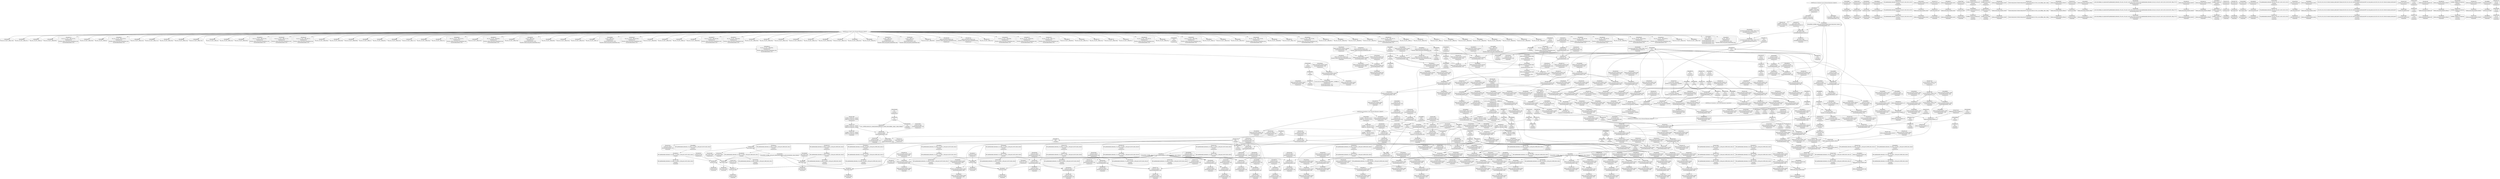digraph {
	CE0x493f8d0 [shape=record,shape=Mrecord,label="{CE0x493f8d0|selinux_msg_queue_msgsnd:_call10|security/selinux/hooks.c,5252|*SummSource*}"]
	CE0x48f31c0 [shape=record,shape=Mrecord,label="{CE0x48f31c0|80:_i32,_112:_i8*,_:_CRE_1,2_}"]
	CE0x493ee80 [shape=record,shape=Mrecord,label="{CE0x493ee80|avc_has_perm:_entry}"]
	CE0x4912010 [shape=record,shape=Mrecord,label="{CE0x4912010|current_sid:_do.end|*SummSink*}"]
	CE0x4957310 [shape=record,shape=Mrecord,label="{CE0x4957310|i32_32|*Constant*|*SummSource*}"]
	CE0x4911730 [shape=record,shape=Mrecord,label="{CE0x4911730|GLOBAL:_current_sid.__warned|Global_var:current_sid.__warned}"]
	CE0x490d000 [shape=record,shape=Mrecord,label="{CE0x490d000|current_sid:_entry|*SummSource*}"]
	CE0x48f7110 [shape=record,shape=Mrecord,label="{CE0x48f7110|i32_0|*Constant*|*SummSource*}"]
	CE0x48fe0e0 [shape=record,shape=Mrecord,label="{CE0x48fe0e0|current_sid:_land.lhs.true|*SummSource*}"]
	CE0x49019b0 [shape=record,shape=Mrecord,label="{CE0x49019b0|selinux_msg_queue_msgsnd:_ad|security/selinux/hooks.c, 5227}"]
	CE0x4908130 [shape=record,shape=Mrecord,label="{CE0x4908130|80:_i32,_112:_i8*,_:_CRE_80,84_|*MultipleSource*|Function::selinux_msg_queue_msgsnd&Arg::msq::|security/selinux/hooks.c,5231}"]
	CE0x497bb50 [shape=record,shape=Mrecord,label="{CE0x497bb50|i8*_getelementptr_inbounds_(_25_x_i8_,_25_x_i8_*_.str3,_i32_0,_i32_0)|*Constant*|*SummSink*}"]
	CE0x48f00e0 [shape=record,shape=Mrecord,label="{CE0x48f00e0|80:_i32,_112:_i8*,_:_CRE_9,10_}"]
	CE0x495ac50 [shape=record,shape=Mrecord,label="{CE0x495ac50|selinux_msg_queue_msgsnd:_sid9|security/selinux/hooks.c,5252}"]
	CE0x495ee10 [shape=record,shape=Mrecord,label="{CE0x495ee10|i32_22|*Constant*|*SummSource*}"]
	CE0x492c790 [shape=record,shape=Mrecord,label="{CE0x492c790|selinux_msg_queue_msgsnd:_tmp28|security/selinux/hooks.c,5256}"]
	CE0x48fd600 [shape=record,shape=Mrecord,label="{CE0x48fd600|80:_i32,_112:_i8*,_:_CRE_44,45_}"]
	CE0x49753b0 [shape=record,shape=Mrecord,label="{CE0x49753b0|get_current:_tmp4|./arch/x86/include/asm/current.h,14}"]
	CE0x49347f0 [shape=record,shape=Mrecord,label="{CE0x49347f0|i8_1|*Constant*}"]
	CE0x4956f50 [shape=record,shape=Mrecord,label="{CE0x4956f50|avc_has_perm:_tclass|Function::avc_has_perm&Arg::tclass::|*SummSource*}"]
	CE0x4907050 [shape=record,shape=Mrecord,label="{CE0x4907050|selinux_msg_queue_msgsnd:_security|security/selinux/hooks.c,5231|*SummSource*}"]
	CE0x48f6680 [shape=record,shape=Mrecord,label="{CE0x48f6680|80:_i32,_112:_i8*,_:_CRE_62,63_}"]
	CE0x490bb00 [shape=record,shape=Mrecord,label="{CE0x490bb00|80:_i32,_112:_i8*,_:_CRE_59,60_}"]
	CE0x4931210 [shape=record,shape=Mrecord,label="{CE0x4931210|i64_8|*Constant*}"]
	CE0x4971f10 [shape=record,shape=Mrecord,label="{CE0x4971f10|selinux_msg_queue_msgsnd:_retval.0|*SummSink*}"]
	CE0x4930d60 [shape=record,shape=Mrecord,label="{CE0x4930d60|i64_7|*Constant*}"]
	CE0x4939270 [shape=record,shape=Mrecord,label="{CE0x4939270|i64*_getelementptr_inbounds_(_15_x_i64_,_15_x_i64_*___llvm_gcov_ctr308,_i64_0,_i64_6)|*Constant*|*SummSource*}"]
	CE0x492bb00 [shape=record,shape=Mrecord,label="{CE0x492bb00|i64*_getelementptr_inbounds_(_15_x_i64_,_15_x_i64_*___llvm_gcov_ctr308,_i64_0,_i64_5)|*Constant*|*SummSink*}"]
	CE0x48ef7d0 [shape=record,shape=Mrecord,label="{CE0x48ef7d0|selinux_msg_queue_msgsnd:_sid4|security/selinux/hooks.c,5243|*SummSink*}"]
	CE0x48efd30 [shape=record,shape=Mrecord,label="{CE0x48efd30|selinux_msg_queue_msgsnd:_tmp9|security/selinux/hooks.c,5237}"]
	CE0x4933720 [shape=record,shape=Mrecord,label="{CE0x4933720|selinux_msg_queue_msgsnd:_tmp30|security/selinux/hooks.c,5258|*SummSink*}"]
	CE0x49051f0 [shape=record,shape=Mrecord,label="{CE0x49051f0|selinux_msg_queue_msgsnd:_msq|Function::selinux_msg_queue_msgsnd&Arg::msq::}"]
	CE0x496d320 [shape=record,shape=Mrecord,label="{CE0x496d320|selinux_msg_queue_msgsnd:_tmp37|security/selinux/hooks.c,5263|*SummSource*}"]
	CE0x4907b50 [shape=record,shape=Mrecord,label="{CE0x4907b50|80:_i32,_112:_i8*,_:_CRE_40,41_}"]
	CE0x4919a90 [shape=record,shape=Mrecord,label="{CE0x4919a90|get_current:_tmp|*SummSink*}"]
	CE0x4901590 [shape=record,shape=Mrecord,label="{CE0x4901590|80:_i32,_112:_i8*,_:_CRE_49,50_}"]
	CE0x49743e0 [shape=record,shape=Mrecord,label="{CE0x49743e0|current_sid:_tmp1|*SummSource*}"]
	CE0x4970a20 [shape=record,shape=Mrecord,label="{CE0x4970a20|selinux_msg_queue_msgsnd:_tmp37|security/selinux/hooks.c,5263|*SummSink*}"]
	CE0x49132c0 [shape=record,shape=Mrecord,label="{CE0x49132c0|get_current:_tmp3|*SummSource*}"]
	CE0x49339d0 [shape=record,shape=Mrecord,label="{CE0x49339d0|selinux_msg_queue_msgsnd:_tmp31|security/selinux/hooks.c,5258}"]
	CE0x48ecae0 [shape=record,shape=Mrecord,label="{CE0x48ecae0|80:_i32,_112:_i8*,_:_CRE_34,35_}"]
	CE0x41dd0e0 [shape=record,shape=Mrecord,label="{CE0x41dd0e0|selinux_msg_queue_msgsnd:_if.end|*SummSink*}"]
	CE0x48f2ba0 [shape=record,shape=Mrecord,label="{CE0x48f2ba0|80:_i32,_112:_i8*,_:_CRE_136,144_|*MultipleSource*|Function::selinux_msg_queue_msgsnd&Arg::msq::|security/selinux/hooks.c,5231}"]
	CE0x492f800 [shape=record,shape=Mrecord,label="{CE0x492f800|selinux_msg_queue_msgsnd:_tmp26|security/selinux/hooks.c,5256|*SummSink*}"]
	CE0x49345f0 [shape=record,shape=Mrecord,label="{CE0x49345f0|selinux_msg_queue_msgsnd:_tmp33|security/selinux/hooks.c,5260}"]
	CE0x493ac50 [shape=record,shape=Mrecord,label="{CE0x493ac50|selinux_msg_queue_msgsnd:_type|security/selinux/hooks.c,5248|*SummSource*}"]
	CE0x4971b20 [shape=record,shape=Mrecord,label="{CE0x4971b20|selinux_msg_queue_msgsnd:_tmp39|security/selinux/hooks.c,5264|*SummSource*}"]
	CE0x48e6f30 [shape=record,shape=Mrecord,label="{CE0x48e6f30|selinux_msg_queue_msgsnd:_tmp3|security/selinux/hooks.c,5231|*SummSource*}"]
	CE0x49325c0 [shape=record,shape=Mrecord,label="{CE0x49325c0|selinux_msg_queue_msgsnd:_tmp24|security/selinux/hooks.c,5254|*SummSource*}"]
	CE0x490d8e0 [shape=record,shape=Mrecord,label="{CE0x490d8e0|_call_void_mcount()_#3|*SummSink*}"]
	CE0x4902fe0 [shape=record,shape=Mrecord,label="{CE0x4902fe0|80:_i32,_112:_i8*,_:_CRE_100,102_|*MultipleSource*|Function::selinux_msg_queue_msgsnd&Arg::msq::|security/selinux/hooks.c,5231}"]
	CE0x493a330 [shape=record,shape=Mrecord,label="{CE0x493a330|selinux_msg_queue_msgsnd:_tmp19|security/selinux/hooks.c,5246|*SummSink*}"]
	CE0x493dd90 [shape=record,shape=Mrecord,label="{CE0x493dd90|selinux_msg_queue_msgsnd:_q_perm8|security/selinux/hooks.c,5249}"]
	CE0x4931930 [shape=record,shape=Mrecord,label="{CE0x4931930|selinux_msg_queue_msgsnd:_tmp22|security/selinux/hooks.c,5254|*SummSource*}"]
	CE0x493e0e0 [shape=record,shape=Mrecord,label="{CE0x493e0e0|selinux_msg_queue_msgsnd:_q_perm8|security/selinux/hooks.c,5249|*SummSource*}"]
	CE0x492f980 [shape=record,shape=Mrecord,label="{CE0x492f980|selinux_msg_queue_msgsnd:_tmp27|security/selinux/hooks.c,5256|*SummSink*}"]
	CE0x4957e30 [shape=record,shape=Mrecord,label="{CE0x4957e30|_ret_i32_%retval.0,_!dbg_!27728|security/selinux/avc.c,775|*SummSource*}"]
	CE0x48fecc0 [shape=record,shape=Mrecord,label="{CE0x48fecc0|selinux_msg_queue_msgsnd:_tmp7|security/selinux/hooks.c,5237}"]
	CE0x48e3530 [shape=record,shape=Mrecord,label="{CE0x48e3530|selinux_msg_queue_msgsnd:_entry}"]
	CE0x495c240 [shape=record,shape=Mrecord,label="{CE0x495c240|i64*_getelementptr_inbounds_(_11_x_i64_,_11_x_i64_*___llvm_gcov_ctr125,_i64_0,_i64_10)|*Constant*|*SummSource*}"]
	CE0x4912f40 [shape=record,shape=Mrecord,label="{CE0x4912f40|current_sid:_if.end}"]
	CE0x48e9060 [shape=record,shape=Mrecord,label="{CE0x48e9060|selinux_msg_queue_msgsnd:_tmp3|security/selinux/hooks.c,5231|*SummSink*}"]
	CE0x48f46b0 [shape=record,shape=Mrecord,label="{CE0x48f46b0|selinux_msg_queue_msgsnd:_entry|*SummSink*}"]
	CE0x48fd370 [shape=record,shape=Mrecord,label="{CE0x48fd370|current_sid:_call|security/selinux/hooks.c,218}"]
	CE0x4970780 [shape=record,shape=Mrecord,label="{CE0x4970780|i64*_getelementptr_inbounds_(_15_x_i64_,_15_x_i64_*___llvm_gcov_ctr308,_i64_0,_i64_13)|*Constant*}"]
	CE0x4904b80 [shape=record,shape=Mrecord,label="{CE0x4904b80|GLOBAL:_security_transition_sid|*Constant*}"]
	CE0x4976d40 [shape=record,shape=Mrecord,label="{CE0x4976d40|current_sid:_tmp15|security/selinux/hooks.c,218|*SummSource*}"]
	CE0x4909fd0 [shape=record,shape=Mrecord,label="{CE0x4909fd0|GLOBAL:___llvm_gcov_ctr308|Global_var:__llvm_gcov_ctr308|*SummSink*}"]
	CE0x495cf70 [shape=record,shape=Mrecord,label="{CE0x495cf70|current_sid:_call4|security/selinux/hooks.c,218|*SummSource*}"]
	CE0x495d500 [shape=record,shape=Mrecord,label="{CE0x495d500|GLOBAL:_get_current|*Constant*|*SummSource*}"]
	CE0x495f890 [shape=record,shape=Mrecord,label="{CE0x495f890|current_sid:_tmp22|security/selinux/hooks.c,218|*SummSource*}"]
	CE0x48e86d0 [shape=record,shape=Mrecord,label="{CE0x48e86d0|get_current:_tmp|*SummSource*}"]
	CE0x496eb80 [shape=record,shape=Mrecord,label="{CE0x496eb80|selinux_msg_queue_msgsnd:_sid19|security/selinux/hooks.c,5260|*SummSink*}"]
	CE0x492f010 [shape=record,shape=Mrecord,label="{CE0x492f010|i64*_getelementptr_inbounds_(_15_x_i64_,_15_x_i64_*___llvm_gcov_ctr308,_i64_0,_i64_9)|*Constant*}"]
	CE0x4919ed0 [shape=record,shape=Mrecord,label="{CE0x4919ed0|current_sid:_tmp5|security/selinux/hooks.c,218|*SummSink*}"]
	CE0x49014a0 [shape=record,shape=Mrecord,label="{CE0x49014a0|selinux_msg_queue_msgsnd:_if.end7}"]
	CE0x48e7c70 [shape=record,shape=Mrecord,label="{CE0x48e7c70|current_sid:_tmp1}"]
	CE0x495e960 [shape=record,shape=Mrecord,label="{CE0x495e960|current_sid:_tmp21|security/selinux/hooks.c,218|*SummSource*}"]
	CE0x491c490 [shape=record,shape=Mrecord,label="{CE0x491c490|current_sid:_tmp14|security/selinux/hooks.c,218|*SummSink*}"]
	CE0x48f6270 [shape=record,shape=Mrecord,label="{CE0x48f6270|selinux_msg_queue_msgsnd:_security1|security/selinux/hooks.c,5232}"]
	CE0x495dbf0 [shape=record,shape=Mrecord,label="{CE0x495dbf0|_ret_%struct.task_struct*_%tmp4,_!dbg_!27714|./arch/x86/include/asm/current.h,14}"]
	CE0x4900b10 [shape=record,shape=Mrecord,label="{CE0x4900b10|i32_4|*Constant*|*SummSink*}"]
	CE0x48fd7f0 [shape=record,shape=Mrecord,label="{CE0x48fd7f0|%struct.task_struct*_(%struct.task_struct**)*_asm_movq_%gs:$_1:P_,$0_,_r,im,_dirflag_,_fpsr_,_flags_|*SummSink*}"]
	CE0x4959700 [shape=record,shape=Mrecord,label="{CE0x4959700|avc_has_perm:_tsid|Function::avc_has_perm&Arg::tsid::}"]
	CE0x49016c0 [shape=record,shape=Mrecord,label="{CE0x49016c0|80:_i32,_112:_i8*,_:_CRE_50,51_}"]
	CE0x4913430 [shape=record,shape=Mrecord,label="{CE0x4913430|current_sid:_tmp6|security/selinux/hooks.c,218|*SummSource*}"]
	CE0x495e2d0 [shape=record,shape=Mrecord,label="{CE0x495e2d0|current_sid:_cred|security/selinux/hooks.c,218|*SummSource*}"]
	CE0x490b460 [shape=record,shape=Mrecord,label="{CE0x490b460|80:_i32,_112:_i8*,_:_CRE_192,200_|*MultipleSource*|Function::selinux_msg_queue_msgsnd&Arg::msq::|security/selinux/hooks.c,5231}"]
	CE0x4900b80 [shape=record,shape=Mrecord,label="{CE0x4900b80|i32_10|*Constant*|*SummSink*}"]
	CE0x4901dc0 [shape=record,shape=Mrecord,label="{CE0x4901dc0|selinux_msg_queue_msgsnd:_sid4|security/selinux/hooks.c,5243|*SummSource*}"]
	CE0x4932cc0 [shape=record,shape=Mrecord,label="{CE0x4932cc0|i64_11|*Constant*|*SummSink*}"]
	CE0x48ead00 [shape=record,shape=Mrecord,label="{CE0x48ead00|selinux_msg_queue_msgsnd:_tmp10|security/selinux/hooks.c,5237|*SummSource*}"]
	CE0x49197c0 [shape=record,shape=Mrecord,label="{CE0x49197c0|_call_void_mcount()_#3|*SummSource*}"]
	CE0x49005e0 [shape=record,shape=Mrecord,label="{CE0x49005e0|80:_i32,_112:_i8*,_:_CRE_208,216_|*MultipleSource*|Function::selinux_msg_queue_msgsnd&Arg::msq::|security/selinux/hooks.c,5231}"]
	CE0x4903b40 [shape=record,shape=Mrecord,label="{CE0x4903b40|selinux_msg_queue_msgsnd:_cmp|security/selinux/hooks.c,5237|*SummSource*}"]
	CE0x4957c70 [shape=record,shape=Mrecord,label="{CE0x4957c70|avc_has_perm:_auditdata|Function::avc_has_perm&Arg::auditdata::|*SummSink*}"]
	CE0x48eb2f0 [shape=record,shape=Mrecord,label="{CE0x48eb2f0|selinux_msg_queue_msgsnd:_q_perm|security/selinux/hooks.c,5231}"]
	CE0x490a0e0 [shape=record,shape=Mrecord,label="{CE0x490a0e0|selinux_msg_queue_msgsnd:_tmp8|security/selinux/hooks.c,5237}"]
	CE0x4907c80 [shape=record,shape=Mrecord,label="{CE0x4907c80|80:_i32,_112:_i8*,_:_CRE_41,42_}"]
	CE0x48e8e70 [shape=record,shape=Mrecord,label="{CE0x48e8e70|current_sid:_tmp3}"]
	CE0x4959df0 [shape=record,shape=Mrecord,label="{CE0x4959df0|selinux_msg_queue_msgsnd:_u|security/selinux/hooks.c,5249}"]
	CE0x49144c0 [shape=record,shape=Mrecord,label="{CE0x49144c0|current_sid:_tmp7|security/selinux/hooks.c,218|*SummSource*}"]
	CE0x4903640 [shape=record,shape=Mrecord,label="{CE0x4903640|selinux_msg_queue_msgsnd:_if.then12}"]
	CE0x48fc7b0 [shape=record,shape=Mrecord,label="{CE0x48fc7b0|get_current:_tmp4|./arch/x86/include/asm/current.h,14|*SummSink*}"]
	CE0x490b8a0 [shape=record,shape=Mrecord,label="{CE0x490b8a0|80:_i32,_112:_i8*,_:_CRE_57,58_}"]
	CE0x490f130 [shape=record,shape=Mrecord,label="{CE0x490f130|current_sid:_tmp12|security/selinux/hooks.c,218|*SummSource*}"]
	CE0x4913560 [shape=record,shape=Mrecord,label="{CE0x4913560|current_sid:_tmp6|security/selinux/hooks.c,218|*SummSink*}"]
	CE0x4900170 [shape=record,shape=Mrecord,label="{CE0x4900170|current_sid:_tmp5|security/selinux/hooks.c,218}"]
	CE0x495d380 [shape=record,shape=Mrecord,label="{CE0x495d380|GLOBAL:_get_current|*Constant*}"]
	CE0x48ef840 [shape=record,shape=Mrecord,label="{CE0x48ef840|4:_i32,_:_CRE_0,2_|*MultipleSource*|security/selinux/hooks.c,5231|security/selinux/hooks.c,5231|security/selinux/hooks.c,5242}"]
	CE0x49073e0 [shape=record,shape=Mrecord,label="{CE0x49073e0|selinux_msg_queue_msgsnd:_tmp2|security/selinux/hooks.c,5231|*SummSink*}"]
	CE0x490bf70 [shape=record,shape=Mrecord,label="{CE0x490bf70|40:_i8*,_:_CRE_0,8_|*MultipleSource*|security/selinux/hooks.c,5232|Function::selinux_msg_queue_msgsnd&Arg::msg::}"]
	CE0x492b6f0 [shape=record,shape=Mrecord,label="{CE0x492b6f0|%struct.qstr*_null|*Constant*}"]
	CE0x48ea610 [shape=record,shape=Mrecord,label="{CE0x48ea610|80:_i32,_112:_i8*,_:_CRE_37,38_}"]
	CE0x4904860 [shape=record,shape=Mrecord,label="{CE0x4904860|selinux_msg_queue_msgsnd:_call14|security/selinux/hooks.c,5256|*SummSink*}"]
	CE0x490d610 [shape=record,shape=Mrecord,label="{CE0x490d610|80:_i32,_112:_i8*,_:_CRE_16,17_}"]
	CE0x48fb770 [shape=record,shape=Mrecord,label="{CE0x48fb770|i64_1|*Constant*}"]
	CE0x493aa90 [shape=record,shape=Mrecord,label="{CE0x493aa90|selinux_msg_queue_msgsnd:_type|security/selinux/hooks.c,5248}"]
	CE0x4961210 [shape=record,shape=Mrecord,label="{CE0x4961210|current_sid:_tmp24|security/selinux/hooks.c,220}"]
	CE0x48ff310 [shape=record,shape=Mrecord,label="{CE0x48ff310|i64_0|*Constant*|*SummSource*}"]
	CE0x4966ab0 [shape=record,shape=Mrecord,label="{CE0x4966ab0|selinux_msg_queue_msgsnd:_tobool16|security/selinux/hooks.c,5258}"]
	CE0x4930cf0 [shape=record,shape=Mrecord,label="{CE0x4930cf0|i64*_getelementptr_inbounds_(_15_x_i64_,_15_x_i64_*___llvm_gcov_ctr308,_i64_0,_i64_9)|*Constant*|*SummSink*}"]
	CE0x48f5e30 [shape=record,shape=Mrecord,label="{CE0x48f5e30|i32_3|*Constant*}"]
	CE0x49069c0 [shape=record,shape=Mrecord,label="{CE0x49069c0|selinux_msg_queue_msgsnd:_tobool|security/selinux/hooks.c,5244}"]
	CE0x49053f0 [shape=record,shape=Mrecord,label="{CE0x49053f0|80:_i32,_112:_i8*,_:_CRE_4,5_}"]
	CE0x49145f0 [shape=record,shape=Mrecord,label="{CE0x49145f0|current_sid:_tmp7|security/selinux/hooks.c,218|*SummSink*}"]
	CE0x4971d50 [shape=record,shape=Mrecord,label="{CE0x4971d50|selinux_msg_queue_msgsnd:_retval.0|*SummSource*}"]
	CE0x48e7b90 [shape=record,shape=Mrecord,label="{CE0x48e7b90|i64*_getelementptr_inbounds_(_11_x_i64_,_11_x_i64_*___llvm_gcov_ctr125,_i64_0,_i64_1)|*Constant*|*SummSink*}"]
	CE0x496ca80 [shape=record,shape=Mrecord,label="{CE0x496ca80|selinux_msg_queue_msgsnd:_tmp34|security/selinux/hooks.c,5260}"]
	CE0x490b9d0 [shape=record,shape=Mrecord,label="{CE0x490b9d0|80:_i32,_112:_i8*,_:_CRE_58,59_}"]
	CE0x4918340 [shape=record,shape=Mrecord,label="{CE0x4918340|current_sid:_tmp15|security/selinux/hooks.c,218|*SummSink*}"]
	CE0x4933560 [shape=record,shape=Mrecord,label="{CE0x4933560|selinux_msg_queue_msgsnd:_tmp30|security/selinux/hooks.c,5258|*SummSource*}"]
	CE0x4901af0 [shape=record,shape=Mrecord,label="{CE0x4901af0|selinux_msg_queue_msgsnd:_ad|security/selinux/hooks.c, 5227|*SummSink*}"]
	CE0x493a4f0 [shape=record,shape=Mrecord,label="{CE0x493a4f0|selinux_msg_queue_msgsnd:_tmp19|security/selinux/hooks.c,5246|*SummSource*}"]
	CE0x4967450 [shape=record,shape=Mrecord,label="{CE0x4967450|i64_10|*Constant*}"]
	CE0x4975880 [shape=record,shape=Mrecord,label="{CE0x4975880|current_sid:_tobool|security/selinux/hooks.c,218|*SummSink*}"]
	CE0x4957230 [shape=record,shape=Mrecord,label="{CE0x4957230|i32_32|*Constant*}"]
	CE0x4978ad0 [shape=record,shape=Mrecord,label="{CE0x4978ad0|current_sid:_tobool1|security/selinux/hooks.c,218|*SummSource*}"]
	CE0x4916070 [shape=record,shape=Mrecord,label="{CE0x4916070|current_sid:_if.then}"]
	CE0x4960ac0 [shape=record,shape=Mrecord,label="{CE0x4960ac0|0:_i32,_4:_i32,_8:_i32,_12:_i32,_:_CMRE_4,8_|*MultipleSource*|security/selinux/hooks.c,218|security/selinux/hooks.c,218|security/selinux/hooks.c,220}"]
	CE0x492fce0 [shape=record,shape=Mrecord,label="{CE0x492fce0|selinux_msg_queue_msgsnd:_tmp27|security/selinux/hooks.c,5256}"]
	CE0x49007c0 [shape=record,shape=Mrecord,label="{CE0x49007c0|80:_i32,_112:_i8*,_:_CRE_216,224_|*MultipleSource*|Function::selinux_msg_queue_msgsnd&Arg::msq::|security/selinux/hooks.c,5231}"]
	CE0x48ecc10 [shape=record,shape=Mrecord,label="{CE0x48ecc10|80:_i32,_112:_i8*,_:_CRE_35,36_}"]
	CE0x48eaec0 [shape=record,shape=Mrecord,label="{CE0x48eaec0|selinux_msg_queue_msgsnd:_tmp10|security/selinux/hooks.c,5237|*SummSink*}"]
	CE0x4932fa0 [shape=record,shape=Mrecord,label="{CE0x4932fa0|selinux_msg_queue_msgsnd:_tmp29|security/selinux/hooks.c,5258|*SummSink*}"]
	CE0x492c0e0 [shape=record,shape=Mrecord,label="{CE0x492c0e0|i64_3|*Constant*|*SummSource*}"]
	CE0x48efff0 [shape=record,shape=Mrecord,label="{CE0x48efff0|80:_i32,_112:_i8*,_:_CRE_8,9_}"]
	CE0x495fd40 [shape=record,shape=Mrecord,label="{CE0x495fd40|current_sid:_tmp23|security/selinux/hooks.c,218|*SummSource*}"]
	CE0x4934b40 [shape=record,shape=Mrecord,label="{CE0x4934b40|i8_1|*Constant*|*SummSink*}"]
	CE0x491cda0 [shape=record,shape=Mrecord,label="{CE0x491cda0|selinux_msg_queue_msgsnd:_tmp11|security/selinux/hooks.c,5242|*SummSource*}"]
	CE0x4931d40 [shape=record,shape=Mrecord,label="{CE0x4931d40|selinux_msg_queue_msgsnd:_tmp23|security/selinux/hooks.c,5254}"]
	CE0x4913190 [shape=record,shape=Mrecord,label="{CE0x4913190|get_current:_tmp3}"]
	CE0x4956620 [shape=record,shape=Mrecord,label="{CE0x4956620|selinux_msg_queue_msgsnd:_tmp21|security/selinux/hooks.c,5252|*SummSink*}"]
	CE0x48fc2b0 [shape=record,shape=Mrecord,label="{CE0x48fc2b0|current_sid:_tmp|*SummSource*}"]
	CE0x48f5b30 [shape=record,shape=Mrecord,label="{CE0x48f5b30|selinux_msg_queue_msgsnd:_tmp6|security/selinux/hooks.c,5237|*SummSource*}"]
	CE0x49374d0 [shape=record,shape=Mrecord,label="{CE0x49374d0|selinux_msg_queue_msgsnd:_tmp15|security/selinux/hooks.c,5244|*SummSource*}"]
	CE0x48f29c0 [shape=record,shape=Mrecord,label="{CE0x48f29c0|80:_i32,_112:_i8*,_:_CRE_128,136_|*MultipleSource*|Function::selinux_msg_queue_msgsnd&Arg::msq::|security/selinux/hooks.c,5231}"]
	"CONST[source:0(mediator),value:2(dynamic)][purpose:{subject}]"
	CE0x48ddec0 [shape=record,shape=Mrecord,label="{CE0x48ddec0|80:_i32,_112:_i8*,_:_CRE_22,23_}"]
	CE0x48f0670 [shape=record,shape=Mrecord,label="{CE0x48f0670|selinux_msg_queue_msgsnd:_if.then|*SummSink*}"]
	CE0x48f3c90 [shape=record,shape=Mrecord,label="{CE0x48f3c90|selinux_msg_queue_msgsnd:_msq|Function::selinux_msg_queue_msgsnd&Arg::msq::|*SummSink*}"]
	CE0x4919c90 [shape=record,shape=Mrecord,label="{CE0x4919c90|current_sid:_tobool|security/selinux/hooks.c,218|*SummSource*}"]
	CE0x492e640 [shape=record,shape=Mrecord,label="{CE0x492e640|i16_26|*Constant*}"]
	CE0x495e6b0 [shape=record,shape=Mrecord,label="{CE0x495e6b0|COLLAPSED:_GCMRE_current_task_external_global_%struct.task_struct*:_elem_0::|security/selinux/hooks.c,218}"]
	CE0x4938580 [shape=record,shape=Mrecord,label="{CE0x4938580|selinux_msg_queue_msgsnd:_tmp35|security/selinux/hooks.c,5260|*SummSource*}"]
	CE0x492c070 [shape=record,shape=Mrecord,label="{CE0x492c070|i64_3|*Constant*}"]
	CE0x4900280 [shape=record,shape=Mrecord,label="{CE0x4900280|current_sid:_tmp5|security/selinux/hooks.c,218|*SummSource*}"]
	CE0x4935790 [shape=record,shape=Mrecord,label="{CE0x4935790|%struct.qstr*_null|*Constant*|*SummSource*}"]
	CE0x48de8a0 [shape=record,shape=Mrecord,label="{CE0x48de8a0|i64_2|*Constant*|*SummSink*}"]
	CE0x492f1d0 [shape=record,shape=Mrecord,label="{CE0x492f1d0|i64*_getelementptr_inbounds_(_15_x_i64_,_15_x_i64_*___llvm_gcov_ctr308,_i64_0,_i64_9)|*Constant*|*SummSource*}"]
	CE0x4934df0 [shape=record,shape=Mrecord,label="{CE0x4934df0|_call_void_lockdep_rcu_suspicious(i8*_getelementptr_inbounds_(_25_x_i8_,_25_x_i8_*_.str3,_i32_0,_i32_0),_i32_218,_i8*_getelementptr_inbounds_(_45_x_i8_,_45_x_i8_*_.str12,_i32_0,_i32_0))_#10,_!dbg_!27727|security/selinux/hooks.c,218}"]
	CE0x4972770 [shape=record,shape=Mrecord,label="{CE0x4972770|selinux_msg_queue_msgsnd:_tmp40|security/selinux/hooks.c,5264|*SummSink*}"]
	CE0x48ef120 [shape=record,shape=Mrecord,label="{CE0x48ef120|selinux_msg_queue_msgsnd:_sid3|security/selinux/hooks.c,5242|*SummSource*}"]
	CE0x4907580 [shape=record,shape=Mrecord,label="{CE0x4907580|selinux_msg_queue_msgsnd:_msg|Function::selinux_msg_queue_msgsnd&Arg::msg::|*SummSink*}"]
	CE0x48fbbd0 [shape=record,shape=Mrecord,label="{CE0x48fbbd0|80:_i32,_112:_i8*,_:_CRE_11,12_}"]
	CE0x48f2680 [shape=record,shape=Mrecord,label="{CE0x48f2680|selinux_msg_queue_msgsnd:_if.then}"]
	CE0x4991180 [shape=record,shape=Mrecord,label="{CE0x4991180|i64*_getelementptr_inbounds_(_2_x_i64_,_2_x_i64_*___llvm_gcov_ctr98,_i64_0,_i64_0)|*Constant*|*SummSource*}"]
	CE0x4914ee0 [shape=record,shape=Mrecord,label="{CE0x4914ee0|current_sid:_tmp|*SummSink*}"]
	CE0x491a770 [shape=record,shape=Mrecord,label="{CE0x491a770|current_sid:_tmp11|security/selinux/hooks.c,218}"]
	CE0x49307b0 [shape=record,shape=Mrecord,label="{CE0x49307b0|selinux_msg_queue_msgsnd:_tobool11|security/selinux/hooks.c,5254}"]
	CE0x495b390 [shape=record,shape=Mrecord,label="{CE0x495b390|current_sid:_tmp17|security/selinux/hooks.c,218|*SummSource*}"]
	CE0x495f010 [shape=record,shape=Mrecord,label="{CE0x495f010|i32_22|*Constant*|*SummSink*}"]
	CE0x495cdf0 [shape=record,shape=Mrecord,label="{CE0x495cdf0|current_sid:_call4|security/selinux/hooks.c,218}"]
	CE0x48f2420 [shape=record,shape=Mrecord,label="{CE0x48f2420|selinux_msg_queue_msgsnd:_if.end15|*SummSource*}"]
	CE0x490c550 [shape=record,shape=Mrecord,label="{CE0x490c550|80:_i32,_112:_i8*,_:_CRE_19,20_}"]
	CE0x497bae0 [shape=record,shape=Mrecord,label="{CE0x497bae0|i8*_getelementptr_inbounds_(_25_x_i8_,_25_x_i8_*_.str3,_i32_0,_i32_0)|*Constant*|*SummSource*}"]
	CE0x48fbd80 [shape=record,shape=Mrecord,label="{CE0x48fbd80|80:_i32,_112:_i8*,_:_CRE_13,14_}"]
	CE0x48e89e0 [shape=record,shape=Mrecord,label="{CE0x48e89e0|80:_i32,_112:_i8*,_:_CRE_27,28_}"]
	CE0x4976850 [shape=record,shape=Mrecord,label="{CE0x4976850|current_sid:_tmp8|security/selinux/hooks.c,218|*SummSource*}"]
	CE0x48f7fb0 [shape=record,shape=Mrecord,label="{CE0x48f7fb0|COLLAPSED:_GCMRE___llvm_gcov_ctr308_internal_global_15_x_i64_zeroinitializer:_elem_0:default:}"]
	CE0x491a4b0 [shape=record,shape=Mrecord,label="{CE0x491a4b0|current_sid:_tmp10|security/selinux/hooks.c,218|*SummSink*}"]
	CE0x48f8020 [shape=record,shape=Mrecord,label="{CE0x48f8020|selinux_msg_queue_msgsnd:_tmp|*SummSource*}"]
	CE0x48e6af0 [shape=record,shape=Mrecord,label="{CE0x48e6af0|selinux_msg_queue_msgsnd:_tmp4|*LoadInst*|security/selinux/hooks.c,5232|*SummSink*}"]
	CE0x490a3d0 [shape=record,shape=Mrecord,label="{CE0x490a3d0|selinux_msg_queue_msgsnd:_msq|Function::selinux_msg_queue_msgsnd&Arg::msq::|*SummSource*}"]
	CE0x491a350 [shape=record,shape=Mrecord,label="{CE0x491a350|%struct.task_struct*_(%struct.task_struct**)*_asm_movq_%gs:$_1:P_,$0_,_r,im,_dirflag_,_fpsr_,_flags_|*SummSource*}"]
	CE0x4905490 [shape=record,shape=Mrecord,label="{CE0x4905490|80:_i32,_112:_i8*,_:_CRE_5,6_}"]
	CE0x492c950 [shape=record,shape=Mrecord,label="{CE0x492c950|selinux_msg_queue_msgsnd:_tmp28|security/selinux/hooks.c,5256|*SummSource*}"]
	CE0x48dec00 [shape=record,shape=Mrecord,label="{CE0x48dec00|GLOBAL:___llvm_gcov_ctr308|Global_var:__llvm_gcov_ctr308}"]
	CE0x49349d0 [shape=record,shape=Mrecord,label="{CE0x49349d0|i8_1|*Constant*|*SummSource*}"]
	CE0x49599a0 [shape=record,shape=Mrecord,label="{CE0x49599a0|avc_has_perm:_tsid|Function::avc_has_perm&Arg::tsid::|*SummSink*}"]
	CE0x49013e0 [shape=record,shape=Mrecord,label="{CE0x49013e0|selinux_msg_queue_msgsnd:_if.then6|*SummSink*}"]
	CE0x48e6b80 [shape=record,shape=Mrecord,label="{CE0x48e6b80|selinux_msg_queue_msgsnd:_tmp5|security/selinux/hooks.c,5232|*SummSource*}"]
	CE0x4956bd0 [shape=record,shape=Mrecord,label="{CE0x4956bd0|selinux_msg_queue_msgsnd:_tmp20|security/selinux/hooks.c,5249|*SummSink*}"]
	CE0x48fe310 [shape=record,shape=Mrecord,label="{CE0x48fe310|i64*_getelementptr_inbounds_(_11_x_i64_,_11_x_i64_*___llvm_gcov_ctr125,_i64_0,_i64_0)|*Constant*}"]
	CE0x490cef0 [shape=record,shape=Mrecord,label="{CE0x490cef0|current_sid:_entry}"]
	CE0x48fbe70 [shape=record,shape=Mrecord,label="{CE0x48fbe70|80:_i32,_112:_i8*,_:_CRE_14,15_}"]
	CE0x4937310 [shape=record,shape=Mrecord,label="{CE0x4937310|selinux_msg_queue_msgsnd:_tmp15|security/selinux/hooks.c,5244}"]
	CE0x495db50 [shape=record,shape=Mrecord,label="{CE0x495db50|_ret_%struct.task_struct*_%tmp4,_!dbg_!27714|./arch/x86/include/asm/current.h,14|*SummSource*}"]
	CE0x4938700 [shape=record,shape=Mrecord,label="{CE0x4938700|selinux_msg_queue_msgsnd:_tmp35|security/selinux/hooks.c,5260|*SummSink*}"]
	CE0x4933d10 [shape=record,shape=Mrecord,label="{CE0x4933d10|selinux_msg_queue_msgsnd:_tmp31|security/selinux/hooks.c,5258|*SummSink*}"]
	CE0x4918c50 [shape=record,shape=Mrecord,label="{CE0x4918c50|i64_0|*Constant*}"]
	CE0x495b400 [shape=record,shape=Mrecord,label="{CE0x495b400|current_sid:_tmp17|security/selinux/hooks.c,218|*SummSink*}"]
	CE0x48e8b10 [shape=record,shape=Mrecord,label="{CE0x48e8b10|80:_i32,_112:_i8*,_:_CRE_28,29_}"]
	CE0x4938cd0 [shape=record,shape=Mrecord,label="{CE0x4938cd0|selinux_msg_queue_msgsnd:_tmp17|security/selinux/hooks.c,5245|*SummSource*}"]
	CE0x495bff0 [shape=record,shape=Mrecord,label="{CE0x495bff0|i64*_getelementptr_inbounds_(_11_x_i64_,_11_x_i64_*___llvm_gcov_ctr125,_i64_0,_i64_10)|*Constant*}"]
	CE0x48f3f10 [shape=record,shape=Mrecord,label="{CE0x48f3f10|GLOBAL:_current_sid|*Constant*|*SummSource*}"]
	CE0x4912180 [shape=record,shape=Mrecord,label="{CE0x4912180|current_sid:_bb}"]
	CE0x495fbc0 [shape=record,shape=Mrecord,label="{CE0x495fbc0|current_sid:_tmp23|security/selinux/hooks.c,218}"]
	CE0x48e1dc0 [shape=record,shape=Mrecord,label="{CE0x48e1dc0|selinux_msg_queue_msgsnd:_sid2|security/selinux/hooks.c,5237}"]
	CE0x48f2810 [shape=record,shape=Mrecord,label="{CE0x48f2810|80:_i32,_112:_i8*,_:_CRE_120,128_|*MultipleSource*|Function::selinux_msg_queue_msgsnd&Arg::msq::|security/selinux/hooks.c,5231}"]
	CE0x490ae90 [shape=record,shape=Mrecord,label="{CE0x490ae90|80:_i32,_112:_i8*,_:_CRE_172,176_|*MultipleSource*|Function::selinux_msg_queue_msgsnd&Arg::msq::|security/selinux/hooks.c,5231}"]
	CE0x49383c0 [shape=record,shape=Mrecord,label="{CE0x49383c0|selinux_msg_queue_msgsnd:_tmp35|security/selinux/hooks.c,5260}"]
	CE0x4978430 [shape=record,shape=Mrecord,label="{CE0x4978430|current_sid:_tmp10|security/selinux/hooks.c,218|*SummSource*}"]
	CE0x490acb0 [shape=record,shape=Mrecord,label="{CE0x490acb0|80:_i32,_112:_i8*,_:_CRE_168,172_|*MultipleSource*|Function::selinux_msg_queue_msgsnd&Arg::msq::|security/selinux/hooks.c,5231}"]
	CE0x4913d00 [shape=record,shape=Mrecord,label="{CE0x4913d00|i64_4|*Constant*}"]
	CE0x49071f0 [shape=record,shape=Mrecord,label="{CE0x49071f0|selinux_msg_queue_msgsnd:_tmp2|security/selinux/hooks.c,5231}"]
	CE0x492de40 [shape=record,shape=Mrecord,label="{CE0x492de40|selinux_msg_queue_msgsnd:_rc.0|*SummSink*}"]
	CE0x48dd820 [shape=record,shape=Mrecord,label="{CE0x48dd820|_ret_i32_%tmp24,_!dbg_!27742|security/selinux/hooks.c,220}"]
	CE0x492f720 [shape=record,shape=Mrecord,label="{CE0x492f720|selinux_msg_queue_msgsnd:_tmp26|security/selinux/hooks.c,5256}"]
	CE0x48e2dd0 [shape=record,shape=Mrecord,label="{CE0x48e2dd0|selinux_msg_queue_msgsnd:_if.end7|*SummSource*}"]
	CE0x48e8f10 [shape=record,shape=Mrecord,label="{CE0x48e8f10|current_sid:_tmp3|*SummSource*}"]
	CE0x48dd660 [shape=record,shape=Mrecord,label="{CE0x48dd660|current_sid:_entry|*SummSink*}"]
	CE0x495b690 [shape=record,shape=Mrecord,label="{CE0x495b690|current_sid:_tmp19|security/selinux/hooks.c,218|*SummSource*}"]
	CE0x48e6a80 [shape=record,shape=Mrecord,label="{CE0x48e6a80|selinux_msg_queue_msgsnd:_sid2|security/selinux/hooks.c,5237|*SummSink*}"]
	CE0x495e1d0 [shape=record,shape=Mrecord,label="{CE0x495e1d0|current_sid:_sid|security/selinux/hooks.c,220|*SummSource*}"]
	CE0x49617d0 [shape=record,shape=Mrecord,label="{CE0x49617d0|get_current:_bb|*SummSource*}"]
	CE0x495a1c0 [shape=record,shape=Mrecord,label="{CE0x495a1c0|selinux_msg_queue_msgsnd:_u|security/selinux/hooks.c,5249|*SummSink*}"]
	CE0x4911860 [shape=record,shape=Mrecord,label="{CE0x4911860|GLOBAL:_current_sid.__warned|Global_var:current_sid.__warned|*SummSource*}"]
	CE0x48e6d70 [shape=record,shape=Mrecord,label="{CE0x48e6d70|selinux_msg_queue_msgsnd:_tmp3|security/selinux/hooks.c,5231}"]
	CE0x4907a20 [shape=record,shape=Mrecord,label="{CE0x4907a20|80:_i32,_112:_i8*,_:_CRE_39,40_}"]
	CE0x496f6d0 [shape=record,shape=Mrecord,label="{CE0x496f6d0|selinux_msg_queue_msgsnd:_call20|security/selinux/hooks.c,5260|*SummSource*}"]
	CE0x495d780 [shape=record,shape=Mrecord,label="{CE0x495d780|get_current:_entry}"]
	CE0x48f3ac0 [shape=record,shape=Mrecord,label="{CE0x48f3ac0|i64*_getelementptr_inbounds_(_2_x_i64_,_2_x_i64_*___llvm_gcov_ctr98,_i64_0,_i64_1)|*Constant*|*SummSource*}"]
	CE0x495e040 [shape=record,shape=Mrecord,label="{CE0x495e040|i32_78|*Constant*|*SummSource*}"]
	CE0x4972460 [shape=record,shape=Mrecord,label="{CE0x4972460|i64*_getelementptr_inbounds_(_15_x_i64_,_15_x_i64_*___llvm_gcov_ctr308,_i64_0,_i64_14)|*Constant*}"]
	CE0x491cac0 [shape=record,shape=Mrecord,label="{CE0x491cac0|selinux_msg_queue_msgsnd:_tmp11|security/selinux/hooks.c,5242}"]
	CE0x4973a30 [shape=record,shape=Mrecord,label="{CE0x4973a30|_ret_i32_%retval.0,_!dbg_!27765|security/selinux/hooks.c,5264|*SummSource*}"]
	CE0x48fe9d0 [shape=record,shape=Mrecord,label="{CE0x48fe9d0|_call_void_mcount()_#3|*SummSink*}"]
	CE0x49768c0 [shape=record,shape=Mrecord,label="{CE0x49768c0|current_sid:_tmp8|security/selinux/hooks.c,218|*SummSink*}"]
	CE0x4905fa0 [shape=record,shape=Mrecord,label="{CE0x4905fa0|i32_0|*Constant*}"]
	CE0x49709b0 [shape=record,shape=Mrecord,label="{CE0x49709b0|i64*_getelementptr_inbounds_(_15_x_i64_,_15_x_i64_*___llvm_gcov_ctr308,_i64_0,_i64_13)|*Constant*|*SummSink*}"]
	CE0x48fd730 [shape=record,shape=Mrecord,label="{CE0x48fd730|80:_i32,_112:_i8*,_:_CRE_45,46_}"]
	CE0x49036b0 [shape=record,shape=Mrecord,label="{CE0x49036b0|selinux_msg_queue_msgsnd:_if.then12|*SummSource*}"]
	CE0x496d390 [shape=record,shape=Mrecord,label="{CE0x496d390|selinux_msg_queue_msgsnd:_sid18|security/selinux/hooks.c,5260}"]
	CE0x48ed090 [shape=record,shape=Mrecord,label="{CE0x48ed090|selinux_msg_queue_msgsnd:_if.then6}"]
	CE0x48f2f60 [shape=record,shape=Mrecord,label="{CE0x48f2f60|i64_1|*Constant*|*SummSink*}"]
	CE0x4907310 [shape=record,shape=Mrecord,label="{CE0x4907310|selinux_msg_queue_msgsnd:_tmp2|security/selinux/hooks.c,5231|*SummSource*}"]
	CE0x495e3a0 [shape=record,shape=Mrecord,label="{CE0x495e3a0|current_sid:_cred|security/selinux/hooks.c,218|*SummSink*}"]
	CE0x48f4c20 [shape=record,shape=Mrecord,label="{CE0x48f4c20|get_current:_tmp1|*SummSink*}"]
	CE0x48f14f0 [shape=record,shape=Mrecord,label="{CE0x48f14f0|80:_i32,_112:_i8*,_:_CRE_65,66_}"]
	CE0x4958b50 [shape=record,shape=Mrecord,label="{CE0x4958b50|avc_has_perm:_entry|*SummSink*}"]
	CE0x48fd0b0 [shape=record,shape=Mrecord,label="{CE0x48fd0b0|current_sid:_tmp2}"]
	CE0x495d6d0 [shape=record,shape=Mrecord,label="{CE0x495d6d0|GLOBAL:_get_current|*Constant*|*SummSink*}"]
	CE0x48fe930 [shape=record,shape=Mrecord,label="{CE0x48fe930|_call_void_mcount()_#3|*SummSource*}"]
	CE0x4917e60 [shape=record,shape=Mrecord,label="{CE0x4917e60|i64*_getelementptr_inbounds_(_11_x_i64_,_11_x_i64_*___llvm_gcov_ctr125,_i64_0,_i64_8)|*Constant*}"]
	CE0x48faf50 [shape=record,shape=Mrecord,label="{CE0x48faf50|i64*_getelementptr_inbounds_(_11_x_i64_,_11_x_i64_*___llvm_gcov_ctr125,_i64_0,_i64_1)|*Constant*}"]
	CE0x495e830 [shape=record,shape=Mrecord,label="{CE0x495e830|current_sid:_tmp21|security/selinux/hooks.c,218}"]
	CE0x4913f50 [shape=record,shape=Mrecord,label="{CE0x4913f50|i64_5|*Constant*|*SummSource*}"]
	CE0x497c8b0 [shape=record,shape=Mrecord,label="{CE0x497c8b0|i8*_getelementptr_inbounds_(_45_x_i8_,_45_x_i8_*_.str12,_i32_0,_i32_0)|*Constant*|*SummSource*}"]
	CE0x48efe60 [shape=record,shape=Mrecord,label="{CE0x48efe60|80:_i32,_112:_i8*,_:_CRE_6,7_}"]
	CE0x493e8e0 [shape=record,shape=Mrecord,label="{CE0x493e8e0|selinux_msg_queue_msgsnd:_sid9|security/selinux/hooks.c,5252|*SummSink*}"]
	CE0x685f930 [shape=record,shape=Mrecord,label="{CE0x685f930|i64*_getelementptr_inbounds_(_15_x_i64_,_15_x_i64_*___llvm_gcov_ctr308,_i64_0,_i64_0)|*Constant*|*SummSource*}"]
	CE0x4934ed0 [shape=record,shape=Mrecord,label="{CE0x4934ed0|_call_void_lockdep_rcu_suspicious(i8*_getelementptr_inbounds_(_25_x_i8_,_25_x_i8_*_.str3,_i32_0,_i32_0),_i32_218,_i8*_getelementptr_inbounds_(_45_x_i8_,_45_x_i8_*_.str12,_i32_0,_i32_0))_#10,_!dbg_!27727|security/selinux/hooks.c,218|*SummSink*}"]
	CE0x48e9630 [shape=record,shape=Mrecord,label="{CE0x48e9630|i32_4|*Constant*|*SummSource*}"]
	CE0x495a570 [shape=record,shape=Mrecord,label="{CE0x495a570|selinux_msg_queue_msgsnd:_ipc_id|security/selinux/hooks.c,5249}"]
	CE0x495ea50 [shape=record,shape=Mrecord,label="{CE0x495ea50|current_sid:_tmp21|security/selinux/hooks.c,218|*SummSink*}"]
	CE0x49616a0 [shape=record,shape=Mrecord,label="{CE0x49616a0|get_current:_bb}"]
	CE0x4960690 [shape=record,shape=Mrecord,label="{CE0x4960690|current_sid:_sid|security/selinux/hooks.c,220|*SummSink*}"]
	CE0x4909220 [shape=record,shape=Mrecord,label="{CE0x4909220|i32_0|*Constant*}"]
	CE0x48e2210 [shape=record,shape=Mrecord,label="{CE0x48e2210|selinux_msg_queue_msgsnd:_sid3|security/selinux/hooks.c,5242|*SummSink*}"]
	CE0x4930e90 [shape=record,shape=Mrecord,label="{CE0x4930e90|i64_7|*Constant*|*SummSource*}"]
	CE0x492e950 [shape=record,shape=Mrecord,label="{CE0x492e950|selinux_msg_queue_msgsnd:_tmp25|security/selinux/hooks.c,5254}"]
	CE0x4971b90 [shape=record,shape=Mrecord,label="{CE0x4971b90|selinux_msg_queue_msgsnd:_retval.0}"]
	CE0x495f720 [shape=record,shape=Mrecord,label="{CE0x495f720|current_sid:_tmp22|security/selinux/hooks.c,218}"]
	CE0x4956350 [shape=record,shape=Mrecord,label="{CE0x4956350|current_sid:_tmp14|security/selinux/hooks.c,218}"]
	CE0x497c7f0 [shape=record,shape=Mrecord,label="{CE0x497c7f0|i8*_getelementptr_inbounds_(_45_x_i8_,_45_x_i8_*_.str12,_i32_0,_i32_0)|*Constant*}"]
	CE0x4903ad0 [shape=record,shape=Mrecord,label="{CE0x4903ad0|selinux_msg_queue_msgsnd:_cmp|security/selinux/hooks.c,5237}"]
	CE0x49387b0 [shape=record,shape=Mrecord,label="{CE0x49387b0|selinux_msg_queue_msgsnd:_tmp17|security/selinux/hooks.c,5245|*SummSink*}"]
	CE0x495ece0 [shape=record,shape=Mrecord,label="{CE0x495ece0|i32_22|*Constant*}"]
	CE0x49355b0 [shape=record,shape=Mrecord,label="{CE0x49355b0|i8*_getelementptr_inbounds_(_25_x_i8_,_25_x_i8_*_.str3,_i32_0,_i32_0)|*Constant*}"]
	CE0x4908cc0 [shape=record,shape=Mrecord,label="{CE0x4908cc0|i64_1|*Constant*|*SummSource*}"]
	CE0x4931830 [shape=record,shape=Mrecord,label="{CE0x4931830|selinux_msg_queue_msgsnd:_tmp22|security/selinux/hooks.c,5254}"]
	CE0x49789b0 [shape=record,shape=Mrecord,label="{CE0x49789b0|current_sid:_tobool1|security/selinux/hooks.c,218}"]
	CE0x48f6f80 [shape=record,shape=Mrecord,label="{CE0x48f6f80|_call_void_mcount()_#3}"]
	CE0x496f0e0 [shape=record,shape=Mrecord,label="{CE0x496f0e0|selinux_msg_queue_msgsnd:_tmp36|security/selinux/hooks.c,5260|*SummSource*}"]
	CE0x4938b10 [shape=record,shape=Mrecord,label="{CE0x4938b10|selinux_msg_queue_msgsnd:_tmp17|security/selinux/hooks.c,5245}"]
	CE0x48eef60 [shape=record,shape=Mrecord,label="{CE0x48eef60|selinux_msg_queue_msgsnd:_sid3|security/selinux/hooks.c,5242}"]
	CE0x4930600 [shape=record,shape=Mrecord,label="{CE0x4930600|selinux_msg_queue_msgsnd:_sid13|security/selinux/hooks.c,5256|*SummSink*}"]
	CE0x4955e40 [shape=record,shape=Mrecord,label="{CE0x4955e40|current_sid:_tmp13|security/selinux/hooks.c,218}"]
	CE0x5cc5640 [shape=record,shape=Mrecord,label="{CE0x5cc5640|selinux_msg_queue_msgsnd:_return}"]
	CE0x48e69f0 [shape=record,shape=Mrecord,label="{CE0x48e69f0|selinux_msg_queue_msgsnd:_tmp4|*LoadInst*|security/selinux/hooks.c,5232|*SummSource*}"]
	CE0x4960530 [shape=record,shape=Mrecord,label="{CE0x4960530|current_sid:_sid|security/selinux/hooks.c,220}"]
	CE0x492bb70 [shape=record,shape=Mrecord,label="{CE0x492bb70|i64_4|*Constant*}"]
	CE0x48f50f0 [shape=record,shape=Mrecord,label="{CE0x48f50f0|80:_i32,_112:_i8*,_:_CRE_46,47_}"]
	CE0x492f790 [shape=record,shape=Mrecord,label="{CE0x492f790|selinux_msg_queue_msgsnd:_tmp26|security/selinux/hooks.c,5256|*SummSource*}"]
	CE0x492c2b0 [shape=record,shape=Mrecord,label="{CE0x492c2b0|selinux_msg_queue_msgsnd:_tmp12|security/selinux/hooks.c,5244}"]
	CE0x4933310 [shape=record,shape=Mrecord,label="{CE0x4933310|selinux_msg_queue_msgsnd:_tmp30|security/selinux/hooks.c,5258}"]
	CE0x493de60 [shape=record,shape=Mrecord,label="{CE0x493de60|selinux_msg_queue_msgsnd:_tmp21|security/selinux/hooks.c,5252}"]
	CE0x496f510 [shape=record,shape=Mrecord,label="{CE0x496f510|selinux_msg_queue_msgsnd:_call20|security/selinux/hooks.c,5260}"]
	CE0x48ddff0 [shape=record,shape=Mrecord,label="{CE0x48ddff0|80:_i32,_112:_i8*,_:_CRE_23,24_}"]
	CE0x48f0830 [shape=record,shape=Mrecord,label="{CE0x48f0830|selinux_msg_queue_msgsnd:_security|security/selinux/hooks.c,5231|*SummSink*}"]
	CE0x490a220 [shape=record,shape=Mrecord,label="{CE0x490a220|selinux_msg_queue_msgsnd:_tmp8|security/selinux/hooks.c,5237|*SummSource*}"]
	CE0x48ec520 [shape=record,shape=Mrecord,label="{CE0x48ec520|80:_i32,_112:_i8*,_:_CRE_71,72_}"]
	CE0x4908b40 [shape=record,shape=Mrecord,label="{CE0x4908b40|selinux_msg_queue_msgsnd:_tmp|*SummSink*}"]
	CE0x48de770 [shape=record,shape=Mrecord,label="{CE0x48de770|i64_2|*Constant*|*SummSource*}"]
	CE0x48fca90 [shape=record,shape=Mrecord,label="{CE0x48fca90|GLOBAL:_current_task|Global_var:current_task|*SummSource*}"]
	CE0x4975fe0 [shape=record,shape=Mrecord,label="{CE0x4975fe0|current_sid:_if.end|*SummSource*}"]
	CE0x48fc970 [shape=record,shape=Mrecord,label="{CE0x48fc970|GLOBAL:_current_task|Global_var:current_task}"]
	CE0x4904dd0 [shape=record,shape=Mrecord,label="{CE0x4904dd0|80:_i32,_112:_i8*,_:_CRE_53,54_}"]
	CE0x495b960 [shape=record,shape=Mrecord,label="{CE0x495b960|current_sid:_tmp18|security/selinux/hooks.c,218|*SummSource*}"]
	CE0x492c180 [shape=record,shape=Mrecord,label="{CE0x492c180|i64_3|*Constant*|*SummSink*}"]
	CE0x48f01d0 [shape=record,shape=Mrecord,label="{CE0x48f01d0|80:_i32,_112:_i8*,_:_CRE_10,11_}"]
	CE0x4957af0 [shape=record,shape=Mrecord,label="{CE0x4957af0|avc_has_perm:_auditdata|Function::avc_has_perm&Arg::auditdata::|*SummSource*}"]
	CE0x48f2d40 [shape=record,shape=Mrecord,label="{CE0x48f2d40|80:_i32,_112:_i8*,_:_CRE_144,152_|*MultipleSource*|Function::selinux_msg_queue_msgsnd&Arg::msq::|security/selinux/hooks.c,5231}"]
	CE0x490d870 [shape=record,shape=Mrecord,label="{CE0x490d870|80:_i32,_112:_i8*,_:_CRE_18,19_}"]
	CE0x49327a0 [shape=record,shape=Mrecord,label="{CE0x49327a0|i64_11|*Constant*}"]
	CE0x48f62e0 [shape=record,shape=Mrecord,label="{CE0x48f62e0|selinux_msg_queue_msgsnd:_msg|Function::selinux_msg_queue_msgsnd&Arg::msg::}"]
	CE0x4930950 [shape=record,shape=Mrecord,label="{CE0x4930950|selinux_msg_queue_msgsnd:_tobool11|security/selinux/hooks.c,5254|*SummSource*}"]
	CE0x493f4a0 [shape=record,shape=Mrecord,label="{CE0x493f4a0|i32_(i32,_i32,_i16,_i32,_%struct.common_audit_data*)*_bitcast_(i32_(i32,_i32,_i16,_i32,_%struct.common_audit_data.495*)*_avc_has_perm_to_i32_(i32,_i32,_i16,_i32,_%struct.common_audit_data*)*)|*Constant*|*SummSource*}"]
	CE0x48fa800 [shape=record,shape=Mrecord,label="{CE0x48fa800|selinux_msg_queue_msgsnd:_tmp34|security/selinux/hooks.c,5260|*SummSink*}"]
	CE0x4902660 [shape=record,shape=Mrecord,label="{CE0x4902660|selinux_msg_queue_msgsnd:_call5|security/selinux/hooks.c,5242|*SummSource*}"]
	CE0x4933b90 [shape=record,shape=Mrecord,label="{CE0x4933b90|selinux_msg_queue_msgsnd:_tmp31|security/selinux/hooks.c,5258|*SummSource*}"]
	CE0x48fe010 [shape=record,shape=Mrecord,label="{CE0x48fe010|current_sid:_land.lhs.true}"]
	CE0x4931280 [shape=record,shape=Mrecord,label="{CE0x4931280|i64_8|*Constant*|*SummSource*}"]
	CE0x491b0a0 [shape=record,shape=Mrecord,label="{CE0x491b0a0|current_sid:_tmp4|security/selinux/hooks.c,218|*SummSink*}"]
	CE0x495df60 [shape=record,shape=Mrecord,label="{CE0x495df60|i32_78|*Constant*}"]
	CE0x4974250 [shape=record,shape=Mrecord,label="{CE0x4974250|current_sid:_land.lhs.true2|*SummSource*}"]
	CE0x48f3370 [shape=record,shape=Mrecord,label="{CE0x48f3370|80:_i32,_112:_i8*,_:_CRE_88,92_|*MultipleSource*|Function::selinux_msg_queue_msgsnd&Arg::msq::|security/selinux/hooks.c,5231}"]
	CE0x4957480 [shape=record,shape=Mrecord,label="{CE0x4957480|i32_32|*Constant*|*SummSink*}"]
	CE0x48f5220 [shape=record,shape=Mrecord,label="{CE0x48f5220|80:_i32,_112:_i8*,_:_CRE_47,48_}"]
	CE0x49581c0 [shape=record,shape=Mrecord,label="{CE0x49581c0|selinux_msg_queue_msgsnd:_tobool11|security/selinux/hooks.c,5254|*SummSink*}"]
	CE0x48e9480 [shape=record,shape=Mrecord,label="{CE0x48e9480|i32_4|*Constant*}"]
	CE0x48f7220 [shape=record,shape=Mrecord,label="{CE0x48f7220|i32_0|*Constant*|*SummSink*}"]
	CE0x490fe60 [shape=record,shape=Mrecord,label="{CE0x490fe60|i64*_getelementptr_inbounds_(_11_x_i64_,_11_x_i64_*___llvm_gcov_ctr125,_i64_0,_i64_6)|*Constant*|*SummSource*}"]
	CE0x48f5700 [shape=record,shape=Mrecord,label="{CE0x48f5700|i32_1|*Constant*|*SummSource*}"]
	CE0x493e950 [shape=record,shape=Mrecord,label="{CE0x493e950|selinux_msg_queue_msgsnd:_key|security/selinux/hooks.c,5249}"]
	CE0x4937690 [shape=record,shape=Mrecord,label="{CE0x4937690|selinux_msg_queue_msgsnd:_tmp15|security/selinux/hooks.c,5244|*SummSink*}"]
	CE0x491be20 [shape=record,shape=Mrecord,label="{CE0x491be20|get_current:_tmp3|*SummSink*}"]
	CE0x4931050 [shape=record,shape=Mrecord,label="{CE0x4931050|i64_7|*Constant*|*SummSink*}"]
	CE0x4930440 [shape=record,shape=Mrecord,label="{CE0x4930440|selinux_msg_queue_msgsnd:_sid13|security/selinux/hooks.c,5256|*SummSource*}"]
	CE0x490dbf0 [shape=record,shape=Mrecord,label="{CE0x490dbf0|current_sid:_call|security/selinux/hooks.c,218|*SummSource*}"]
	CE0x4911e90 [shape=record,shape=Mrecord,label="{CE0x4911e90|current_sid:_do.end}"]
	CE0x495c6f0 [shape=record,shape=Mrecord,label="{CE0x495c6f0|current_sid:_tmp20|security/selinux/hooks.c,218|*SummSource*}"]
	CE0x493ebd0 [shape=record,shape=Mrecord,label="{CE0x493ebd0|selinux_msg_queue_msgsnd:_key|security/selinux/hooks.c,5249|*SummSource*}"]
	CE0x4917c80 [shape=record,shape=Mrecord,label="{CE0x4917c80|i1_true|*Constant*|*SummSink*}"]
	CE0x48f3e10 [shape=record,shape=Mrecord,label="{CE0x48f3e10|GLOBAL:_current_sid|*Constant*}"]
	CE0x5f9f410 [shape=record,shape=Mrecord,label="{CE0x5f9f410|i64*_getelementptr_inbounds_(_15_x_i64_,_15_x_i64_*___llvm_gcov_ctr308,_i64_0,_i64_0)|*Constant*}"]
	CE0x49121f0 [shape=record,shape=Mrecord,label="{CE0x49121f0|current_sid:_bb|*SummSource*}"]
	CE0x49024a0 [shape=record,shape=Mrecord,label="{CE0x49024a0|selinux_msg_queue_msgsnd:_call5|security/selinux/hooks.c,5242}"]
	CE0x495a040 [shape=record,shape=Mrecord,label="{CE0x495a040|selinux_msg_queue_msgsnd:_u|security/selinux/hooks.c,5249|*SummSource*}"]
	CE0x48e67f0 [shape=record,shape=Mrecord,label="{CE0x48e67f0|40:_i8*,_:_CRE_32,40_|*MultipleSource*|security/selinux/hooks.c,5232|Function::selinux_msg_queue_msgsnd&Arg::msg::}"]
	CE0x48f68e0 [shape=record,shape=Mrecord,label="{CE0x48f68e0|80:_i32,_112:_i8*,_:_CRE_64,65_}"]
	CE0x4930210 [shape=record,shape=Mrecord,label="{CE0x4930210|selinux_msg_queue_msgsnd:_tobool16|security/selinux/hooks.c,5258|*SummSink*}"]
	CE0x496f850 [shape=record,shape=Mrecord,label="{CE0x496f850|selinux_msg_queue_msgsnd:_call20|security/selinux/hooks.c,5260|*SummSink*}"]
	CE0x4919b00 [shape=record,shape=Mrecord,label="{CE0x4919b00|i64*_getelementptr_inbounds_(_2_x_i64_,_2_x_i64_*___llvm_gcov_ctr98,_i64_0,_i64_1)|*Constant*|*SummSink*}"]
	CE0x48f4720 [shape=record,shape=Mrecord,label="{CE0x48f4720|selinux_msg_queue_msgsnd:_bb}"]
	CE0x4903fc0 [shape=record,shape=Mrecord,label="{CE0x4903fc0|selinux_msg_queue_msgsnd:_cmp|security/selinux/hooks.c,5237|*SummSink*}"]
	CE0x496e840 [shape=record,shape=Mrecord,label="{CE0x496e840|selinux_msg_queue_msgsnd:_sid19|security/selinux/hooks.c,5260}"]
	CE0x496ef20 [shape=record,shape=Mrecord,label="{CE0x496ef20|selinux_msg_queue_msgsnd:_tmp36|security/selinux/hooks.c,5260}"]
	CE0x48fc1d0 [shape=record,shape=Mrecord,label="{CE0x48fc1d0|current_sid:_tmp}"]
	CE0x496d550 [shape=record,shape=Mrecord,label="{CE0x496d550|selinux_msg_queue_msgsnd:_sid18|security/selinux/hooks.c,5260|*SummSource*}"]
	CE0x4900090 [shape=record,shape=Mrecord,label="{CE0x4900090|GLOBAL:___llvm_gcov_ctr125|Global_var:__llvm_gcov_ctr125|*SummSink*}"]
	CE0x48f0be0 [shape=record,shape=Mrecord,label="{CE0x48f0be0|selinux_msg_queue_msgsnd:_security1|security/selinux/hooks.c,5232|*SummSink*}"]
	CE0x4919720 [shape=record,shape=Mrecord,label="{CE0x4919720|_call_void_mcount()_#3}"]
	CE0x490a330 [shape=record,shape=Mrecord,label="{CE0x490a330|selinux_msg_queue_msgsnd:_tmp8|security/selinux/hooks.c,5237|*SummSink*}"]
	CE0x48fafc0 [shape=record,shape=Mrecord,label="{CE0x48fafc0|i64*_getelementptr_inbounds_(_11_x_i64_,_11_x_i64_*___llvm_gcov_ctr125,_i64_0,_i64_1)|*Constant*|*SummSource*}"]
	CE0x493b080 [shape=record,shape=Mrecord,label="{CE0x493b080|0:_i8,_8:_i32,_24:_%struct.selinux_audit_data*,_:_SCMRE_0,1_|*MultipleSource*|security/selinux/hooks.c, 5227|security/selinux/hooks.c,5248}"]
	CE0x490eab0 [shape=record,shape=Mrecord,label="{CE0x490eab0|selinux_msg_queue_msgsnd:_tmp5|security/selinux/hooks.c,5232|*SummSink*}"]
	CE0x48ec9b0 [shape=record,shape=Mrecord,label="{CE0x48ec9b0|80:_i32,_112:_i8*,_:_CRE_33,34_}"]
	CE0x491c6c0 [shape=record,shape=Mrecord,label="{CE0x491c6c0|i1_true|*Constant*}"]
	CE0x497c920 [shape=record,shape=Mrecord,label="{CE0x497c920|i8*_getelementptr_inbounds_(_45_x_i8_,_45_x_i8_*_.str12,_i32_0,_i32_0)|*Constant*|*SummSink*}"]
	CE0x495c2f0 [shape=record,shape=Mrecord,label="{CE0x495c2f0|i64*_getelementptr_inbounds_(_11_x_i64_,_11_x_i64_*___llvm_gcov_ctr125,_i64_0,_i64_10)|*Constant*|*SummSink*}"]
	CE0x495c550 [shape=record,shape=Mrecord,label="{CE0x495c550|current_sid:_tmp20|security/selinux/hooks.c,218}"]
	CE0x4970560 [shape=record,shape=Mrecord,label="{CE0x4970560|selinux_msg_queue_msgsnd:_tmp37|security/selinux/hooks.c,5263}"]
	CE0x4919f40 [shape=record,shape=Mrecord,label="{CE0x4919f40|i64_2|*Constant*}"]
	CE0x4930280 [shape=record,shape=Mrecord,label="{CE0x4930280|selinux_msg_queue_msgsnd:_sid13|security/selinux/hooks.c,5256}"]
	CE0x490df70 [shape=record,shape=Mrecord,label="{CE0x490df70|selinux_msg_queue_msgsnd:_call|security/selinux/hooks.c,5228|*SummSource*}"]
	CE0x48fd120 [shape=record,shape=Mrecord,label="{CE0x48fd120|current_sid:_tmp2|*SummSource*}"]
	CE0x48de120 [shape=record,shape=Mrecord,label="{CE0x48de120|80:_i32,_112:_i8*,_:_CRE_24,25_}"]
	CE0x495d0e0 [shape=record,shape=Mrecord,label="{CE0x495d0e0|current_sid:_call4|security/selinux/hooks.c,218|*SummSink*}"]
	CE0x48eff00 [shape=record,shape=Mrecord,label="{CE0x48eff00|80:_i32,_112:_i8*,_:_CRE_7,8_}"]
	CE0x4904520 [shape=record,shape=Mrecord,label="{CE0x4904520|selinux_msg_queue_msgsnd:_call14|security/selinux/hooks.c,5256}"]
	CE0x48f4290 [shape=record,shape=Mrecord,label="{CE0x48f4290|selinux_msg_queue_msgsnd:_if.then17|*SummSink*}"]
	CE0x4939930 [shape=record,shape=Mrecord,label="{CE0x4939930|selinux_msg_queue_msgsnd:_tmp18|security/selinux/hooks.c,5246|*SummSink*}"]
	CE0x497bdd0 [shape=record,shape=Mrecord,label="{CE0x497bdd0|GLOBAL:_lockdep_rcu_suspicious|*Constant*|*SummSource*}"]
	CE0x4936940 [shape=record,shape=Mrecord,label="{CE0x4936940|selinux_msg_queue_msgsnd:_tmp13|security/selinux/hooks.c,5244|*SummSource*}"]
	CE0x493dd20 [shape=record,shape=Mrecord,label="{CE0x493dd20|selinux_msg_queue_msgsnd:_q_perm8|security/selinux/hooks.c,5249|*SummSink*}"]
	CE0x491d4a0 [shape=record,shape=Mrecord,label="{CE0x491d4a0|selinux_msg_queue_msgsnd:_sid4|security/selinux/hooks.c,5243}"]
	CE0x4936b00 [shape=record,shape=Mrecord,label="{CE0x4936b00|selinux_msg_queue_msgsnd:_tmp13|security/selinux/hooks.c,5244|*SummSink*}"]
	CE0x66a46c0 [shape=record,shape=Mrecord,label="{CE0x66a46c0|selinux_msg_queue_msgsnd:_if.end21}"]
	CE0x48e4780 [shape=record,shape=Mrecord,label="{CE0x48e4780|_call_void_mcount()_#3|*SummSink*}"]
	CE0x4960620 [shape=record,shape=Mrecord,label="{CE0x4960620|i64*_getelementptr_inbounds_(_2_x_i64_,_2_x_i64_*___llvm_gcov_ctr98,_i64_0,_i64_0)|*Constant*}"]
	CE0x48e6660 [shape=record,shape=Mrecord,label="{CE0x48e6660|40:_i8*,_:_CRE_24,32_|*MultipleSource*|security/selinux/hooks.c,5232|Function::selinux_msg_queue_msgsnd&Arg::msg::}"]
	CE0x48fa300 [shape=record,shape=Mrecord,label="{CE0x48fa300|i64*_getelementptr_inbounds_(_15_x_i64_,_15_x_i64_*___llvm_gcov_ctr308,_i64_0,_i64_12)|*Constant*}"]
	CE0x49579a0 [shape=record,shape=Mrecord,label="{CE0x49579a0|avc_has_perm:_auditdata|Function::avc_has_perm&Arg::auditdata::}"]
	CE0x4939040 [shape=record,shape=Mrecord,label="{CE0x4939040|i64*_getelementptr_inbounds_(_15_x_i64_,_15_x_i64_*___llvm_gcov_ctr308,_i64_0,_i64_6)|*Constant*|*SummSink*}"]
	CE0x48f03e0 [shape=record,shape=Mrecord,label="{CE0x48f03e0|current_sid:_tmp9|security/selinux/hooks.c,218}"]
	CE0x4972690 [shape=record,shape=Mrecord,label="{CE0x4972690|i64*_getelementptr_inbounds_(_15_x_i64_,_15_x_i64_*___llvm_gcov_ctr308,_i64_0,_i64_14)|*Constant*|*SummSink*}"]
	CE0x490aad0 [shape=record,shape=Mrecord,label="{CE0x490aad0|80:_i32,_112:_i8*,_:_CRE_160,168_|*MultipleSource*|Function::selinux_msg_queue_msgsnd&Arg::msq::|security/selinux/hooks.c,5231}"]
	CE0x496cfb0 [shape=record,shape=Mrecord,label="{CE0x496cfb0|selinux_msg_queue_msgsnd:_tmp34|security/selinux/hooks.c,5260|*SummSource*}"]
	CE0x48fa790 [shape=record,shape=Mrecord,label="{CE0x48fa790|selinux_msg_queue_msgsnd:_tmp33|security/selinux/hooks.c,5260|*SummSink*}"]
	CE0x49370f0 [shape=record,shape=Mrecord,label="{CE0x49370f0|selinux_msg_queue_msgsnd:_tmp14|security/selinux/hooks.c,5244|*SummSink*}"]
	CE0x490fce0 [shape=record,shape=Mrecord,label="{CE0x490fce0|i64*_getelementptr_inbounds_(_11_x_i64_,_11_x_i64_*___llvm_gcov_ctr125,_i64_0,_i64_6)|*Constant*}"]
	CE0x4973bf0 [shape=record,shape=Mrecord,label="{CE0x4973bf0|_ret_i32_%retval.0,_!dbg_!27765|security/selinux/hooks.c,5264|*SummSink*}"]
	CE0x4932150 [shape=record,shape=Mrecord,label="{CE0x4932150|selinux_msg_queue_msgsnd:_tmp23|security/selinux/hooks.c,5254|*SummSink*}"]
	CE0x4956de0 [shape=record,shape=Mrecord,label="{CE0x4956de0|i16_27|*Constant*|*SummSink*}"]
	CE0x48f5350 [shape=record,shape=Mrecord,label="{CE0x48f5350|80:_i32,_112:_i8*,_:_CRE_48,49_}"]
	CE0x4936f70 [shape=record,shape=Mrecord,label="{CE0x4936f70|selinux_msg_queue_msgsnd:_tmp14|security/selinux/hooks.c,5244|*SummSource*}"]
	CE0x495d890 [shape=record,shape=Mrecord,label="{CE0x495d890|get_current:_entry|*SummSource*}"]
	CE0x48e87c0 [shape=record,shape=Mrecord,label="{CE0x48e87c0|80:_i32,_112:_i8*,_:_CRE_25,26_}"]
	CE0x4905320 [shape=record,shape=Mrecord,label="{CE0x4905320|80:_i32,_112:_i8*,_:_CRE_3,4_}"]
	CE0x4961300 [shape=record,shape=Mrecord,label="{CE0x4961300|current_sid:_tmp24|security/selinux/hooks.c,220|*SummSource*}"]
	CE0x48f57c0 [shape=record,shape=Mrecord,label="{CE0x48f57c0|i32_1|*Constant*|*SummSink*}"]
	CE0x48f3bd0 [shape=record,shape=Mrecord,label="{CE0x48f3bd0|selinux_msg_queue_msgsnd:_call|security/selinux/hooks.c,5228|*SummSink*}"]
	CE0x497be40 [shape=record,shape=Mrecord,label="{CE0x497be40|GLOBAL:_lockdep_rcu_suspicious|*Constant*|*SummSink*}"]
	CE0x48f7080 [shape=record,shape=Mrecord,label="{CE0x48f7080|_call_void_mcount()_#3|*SummSource*}"]
	CE0x4936db0 [shape=record,shape=Mrecord,label="{CE0x4936db0|selinux_msg_queue_msgsnd:_tmp14|security/selinux/hooks.c,5244}"]
	CE0x49745d0 [shape=record,shape=Mrecord,label="{CE0x49745d0|current_sid:_tmp1|*SummSink*}"]
	CE0x4955eb0 [shape=record,shape=Mrecord,label="{CE0x4955eb0|current_sid:_tmp13|security/selinux/hooks.c,218|*SummSource*}"]
	CE0x48f67b0 [shape=record,shape=Mrecord,label="{CE0x48f67b0|80:_i32,_112:_i8*,_:_CRE_63,64_}"]
	CE0x4976080 [shape=record,shape=Mrecord,label="{CE0x4976080|current_sid:_if.end|*SummSink*}"]
	CE0x49042b0 [shape=record,shape=Mrecord,label="{CE0x49042b0|selinux_msg_queue_msgsnd:_tmp28|security/selinux/hooks.c,5256|*SummSink*}"]
	CE0x493a860 [shape=record,shape=Mrecord,label="{CE0x493a860|selinux_msg_queue_msgsnd:_type|security/selinux/hooks.c,5248|*SummSink*}"]
	CE0x490b670 [shape=record,shape=Mrecord,label="{CE0x490b670|80:_i32,_112:_i8*,_:_CRE_200,208_|*MultipleSource*|Function::selinux_msg_queue_msgsnd&Arg::msq::|security/selinux/hooks.c,5231}"]
	CE0x48e2b60 [shape=record,shape=Mrecord,label="{CE0x48e2b60|selinux_msg_queue_msgsnd:_bb|*SummSink*}"]
	CE0x48e8580 [shape=record,shape=Mrecord,label="{CE0x48e8580|COLLAPSED:_GCMRE___llvm_gcov_ctr98_internal_global_2_x_i64_zeroinitializer:_elem_0:default:}"]
	CE0x495f120 [shape=record,shape=Mrecord,label="{CE0x495f120|current_sid:_security|security/selinux/hooks.c,218}"]
	CE0x492c4c0 [shape=record,shape=Mrecord,label="{CE0x492c4c0|selinux_msg_queue_msgsnd:_tmp12|security/selinux/hooks.c,5244|*SummSink*}"]
	CE0x4937b90 [shape=record,shape=Mrecord,label="{CE0x4937b90|i64*_getelementptr_inbounds_(_15_x_i64_,_15_x_i64_*___llvm_gcov_ctr308,_i64_0,_i64_5)|*Constant*|*SummSource*}"]
	CE0x493f620 [shape=record,shape=Mrecord,label="{CE0x493f620|i32_(i32,_i32,_i16,_i32,_%struct.common_audit_data*)*_bitcast_(i32_(i32,_i32,_i16,_i32,_%struct.common_audit_data.495*)*_avc_has_perm_to_i32_(i32,_i32,_i16,_i32,_%struct.common_audit_data*)*)|*Constant*|*SummSink*}"]
	CE0x497cf50 [shape=record,shape=Mrecord,label="{CE0x497cf50|i64*_getelementptr_inbounds_(_11_x_i64_,_11_x_i64_*___llvm_gcov_ctr125,_i64_0,_i64_9)|*Constant*|*SummSink*}"]
	CE0x49595b0 [shape=record,shape=Mrecord,label="{CE0x49595b0|avc_has_perm:_ssid|Function::avc_has_perm&Arg::ssid::|*SummSink*}"]
	CE0x48f3510 [shape=record,shape=Mrecord,label="{CE0x48f3510|80:_i32,_112:_i8*,_:_CRE_92,96_|*MultipleSource*|Function::selinux_msg_queue_msgsnd&Arg::msq::|security/selinux/hooks.c,5231}"]
	CE0x493d900 [shape=record,shape=Mrecord,label="{CE0x493d900|i8_4|*Constant*}"]
	CE0x48f5f60 [shape=record,shape=Mrecord,label="{CE0x48f5f60|i32_3|*Constant*|*SummSource*}"]
	CE0x4905030 [shape=record,shape=Mrecord,label="{CE0x4905030|80:_i32,_112:_i8*,_:_CRE_55,56_}"]
	CE0x496ea00 [shape=record,shape=Mrecord,label="{CE0x496ea00|selinux_msg_queue_msgsnd:_sid19|security/selinux/hooks.c,5260|*SummSource*}"]
	CE0x495bad0 [shape=record,shape=Mrecord,label="{CE0x495bad0|current_sid:_tmp18|security/selinux/hooks.c,218|*SummSink*}"]
	CE0x492db00 [shape=record,shape=Mrecord,label="{CE0x492db00|selinux_msg_queue_msgsnd:_rc.0}"]
	CE0x49561b0 [shape=record,shape=Mrecord,label="{CE0x49561b0|i64*_getelementptr_inbounds_(_11_x_i64_,_11_x_i64_*___llvm_gcov_ctr125,_i64_0,_i64_8)|*Constant*|*SummSink*}"]
	CE0x48deda0 [shape=record,shape=Mrecord,label="{CE0x48deda0|selinux_msg_queue_msgsnd:_tmp9|security/selinux/hooks.c,5237|*SummSource*}"]
	CE0x4970900 [shape=record,shape=Mrecord,label="{CE0x4970900|i64*_getelementptr_inbounds_(_15_x_i64_,_15_x_i64_*___llvm_gcov_ctr308,_i64_0,_i64_13)|*Constant*|*SummSource*}"]
	CE0x48e7810 [shape=record,shape=Mrecord,label="{CE0x48e7810|80:_i32,_112:_i8*,_:_CRE_29,30_}"]
	CE0x491aec0 [shape=record,shape=Mrecord,label="{CE0x491aec0|current_sid:_tmp4|security/selinux/hooks.c,218}"]
	CE0x495f990 [shape=record,shape=Mrecord,label="{CE0x495f990|current_sid:_tmp22|security/selinux/hooks.c,218|*SummSink*}"]
	CE0x4913de0 [shape=record,shape=Mrecord,label="{CE0x4913de0|i64_5|*Constant*}"]
	CE0x490cd60 [shape=record,shape=Mrecord,label="{CE0x490cd60|GLOBAL:_current_sid|*Constant*|*SummSink*}"]
	CE0x492ecd0 [shape=record,shape=Mrecord,label="{CE0x492ecd0|selinux_msg_queue_msgsnd:_tmp25|security/selinux/hooks.c,5254|*SummSink*}"]
	CE0x48ff620 [shape=record,shape=Mrecord,label="{CE0x48ff620|current_sid:_do.body}"]
	CE0x490d510 [shape=record,shape=Mrecord,label="{CE0x490d510|80:_i32,_112:_i8*,_:_CRE_15,16_}"]
	CE0x4959830 [shape=record,shape=Mrecord,label="{CE0x4959830|avc_has_perm:_tsid|Function::avc_has_perm&Arg::tsid::|*SummSource*}"]
	CE0x4973800 [shape=record,shape=Mrecord,label="{CE0x4973800|current_sid:_land.lhs.true2|*SummSink*}"]
	CE0x495dfd0 [shape=record,shape=Mrecord,label="{CE0x495dfd0|i32_78|*Constant*|*SummSink*}"]
	CE0x4956b40 [shape=record,shape=Mrecord,label="{CE0x4956b40|selinux_msg_queue_msgsnd:_tmp20|security/selinux/hooks.c,5249|*SummSource*}"]
	CE0x49027e0 [shape=record,shape=Mrecord,label="{CE0x49027e0|selinux_msg_queue_msgsnd:_call5|security/selinux/hooks.c,5242|*SummSink*}"]
	CE0x48ea4e0 [shape=record,shape=Mrecord,label="{CE0x48ea4e0|80:_i32,_112:_i8*,_:_CRE_36,37_}"]
	CE0x491b400 [shape=record,shape=Mrecord,label="{CE0x491b400|get_current:_tmp2|*SummSink*}"]
	CE0x490c7b0 [shape=record,shape=Mrecord,label="{CE0x490c7b0|80:_i32,_112:_i8*,_:_CRE_21,22_}"]
	CE0x4932e90 [shape=record,shape=Mrecord,label="{CE0x4932e90|selinux_msg_queue_msgsnd:_tmp29|security/selinux/hooks.c,5258|*SummSource*}"]
	CE0x48f0730 [shape=record,shape=Mrecord,label="{CE0x48f0730|selinux_msg_queue_msgsnd:_if.end15}"]
	CE0x48e6bf0 [shape=record,shape=Mrecord,label="{CE0x48e6bf0|selinux_msg_queue_msgsnd:_tmp5|security/selinux/hooks.c,5232}"]
	CE0x4932dc0 [shape=record,shape=Mrecord,label="{CE0x4932dc0|selinux_msg_queue_msgsnd:_tmp29|security/selinux/hooks.c,5258}"]
	CE0x48fd4d0 [shape=record,shape=Mrecord,label="{CE0x48fd4d0|80:_i32,_112:_i8*,_:_CRE_43,44_}"]
	CE0x4931a40 [shape=record,shape=Mrecord,label="{CE0x4931a40|selinux_msg_queue_msgsnd:_tmp22|security/selinux/hooks.c,5254|*SummSink*}"]
	CE0x4966c10 [shape=record,shape=Mrecord,label="{CE0x4966c10|selinux_msg_queue_msgsnd:_tobool16|security/selinux/hooks.c,5258|*SummSource*}"]
	"CONST[source:1(input),value:2(dynamic)][purpose:{object}]"
	CE0x48fbc90 [shape=record,shape=Mrecord,label="{CE0x48fbc90|80:_i32,_112:_i8*,_:_CRE_12,13_}"]
	CE0x49594f0 [shape=record,shape=Mrecord,label="{CE0x49594f0|avc_has_perm:_ssid|Function::avc_has_perm&Arg::ssid::|*SummSource*}"]
	"CONST[source:0(mediator),value:2(dynamic)][purpose:{object}]"
	CE0x4916140 [shape=record,shape=Mrecord,label="{CE0x4916140|current_sid:_if.then|*SummSource*}"]
	CE0x49567c0 [shape=record,shape=Mrecord,label="{CE0x49567c0|selinux_msg_queue_msgsnd:_call10|security/selinux/hooks.c,5252}"]
	CE0x495a680 [shape=record,shape=Mrecord,label="{CE0x495a680|selinux_msg_queue_msgsnd:_ipc_id|security/selinux/hooks.c,5249|*SummSource*}"]
	CE0x495f250 [shape=record,shape=Mrecord,label="{CE0x495f250|current_sid:_security|security/selinux/hooks.c,218|*SummSink*}"]
	CE0x48fa670 [shape=record,shape=Mrecord,label="{CE0x48fa670|i64*_getelementptr_inbounds_(_15_x_i64_,_15_x_i64_*___llvm_gcov_ctr308,_i64_0,_i64_12)|*Constant*|*SummSource*}"]
	CE0x4939bb0 [shape=record,shape=Mrecord,label="{CE0x4939bb0|selinux_msg_queue_msgsnd:_tmp19|security/selinux/hooks.c,5246}"]
	CE0x495a760 [shape=record,shape=Mrecord,label="{CE0x495a760|selinux_msg_queue_msgsnd:_ipc_id|security/selinux/hooks.c,5249|*SummSink*}"]
	CE0x48fd190 [shape=record,shape=Mrecord,label="{CE0x48fd190|current_sid:_tmp2|*SummSink*}"]
	CE0x49398c0 [shape=record,shape=Mrecord,label="{CE0x49398c0|selinux_msg_queue_msgsnd:_tmp18|security/selinux/hooks.c,5246|*SummSource*}"]
	CE0x49038e0 [shape=record,shape=Mrecord,label="{CE0x49038e0|i32_3|*Constant*|*SummSink*}"]
	CE0x49340f0 [shape=record,shape=Mrecord,label="{CE0x49340f0|selinux_msg_queue_msgsnd:_tmp32|security/selinux/hooks.c,5258|*SummSource*}"]
	CE0x48ec8b0 [shape=record,shape=Mrecord,label="{CE0x48ec8b0|80:_i32,_112:_i8*,_:_CRE_32,33_}"]
	CE0x48fb7e0 [shape=record,shape=Mrecord,label="{CE0x48fb7e0|get_current:_tmp1}"]
	CE0x48f0370 [shape=record,shape=Mrecord,label="{CE0x48f0370|i64_5|*Constant*|*SummSink*}"]
	CE0x49713a0 [shape=record,shape=Mrecord,label="{CE0x49713a0|selinux_msg_queue_msgsnd:_tmp38|security/selinux/hooks.c,5263|*SummSource*}"]
	CE0x48fedd0 [shape=record,shape=Mrecord,label="{CE0x48fedd0|selinux_msg_queue_msgsnd:_tmp7|security/selinux/hooks.c,5237|*SummSink*}"]
	CE0x48e88b0 [shape=record,shape=Mrecord,label="{CE0x48e88b0|80:_i32,_112:_i8*,_:_CRE_26,27_}"]
	CE0x4955f20 [shape=record,shape=Mrecord,label="{CE0x4955f20|current_sid:_tmp13|security/selinux/hooks.c,218|*SummSink*}"]
	CE0x49129b0 [shape=record,shape=Mrecord,label="{CE0x49129b0|current_sid:_tmp8|security/selinux/hooks.c,218}"]
	CE0x4973080 [shape=record,shape=Mrecord,label="{CE0x4973080|selinux_msg_queue_msgsnd:_tmp40|security/selinux/hooks.c,5264|*SummSource*}"]
	CE0x4972700 [shape=record,shape=Mrecord,label="{CE0x4972700|selinux_msg_queue_msgsnd:_tmp39|security/selinux/hooks.c,5264|*SummSink*}"]
	CE0x4932810 [shape=record,shape=Mrecord,label="{CE0x4932810|i64_11|*Constant*|*SummSource*}"]
	CE0x495f5a0 [shape=record,shape=Mrecord,label="{CE0x495f5a0|COLLAPSED:_CMRE:_elem_0::|security/selinux/hooks.c,218}"]
	CE0x4931f90 [shape=record,shape=Mrecord,label="{CE0x4931f90|selinux_msg_queue_msgsnd:_tmp23|security/selinux/hooks.c,5254|*SummSource*}"]
	CE0x49194e0 [shape=record,shape=Mrecord,label="{CE0x49194e0|current_sid:_tmp3|*SummSink*}"]
	CE0x48dd9d0 [shape=record,shape=Mrecord,label="{CE0x48dd9d0|_ret_i32_%tmp24,_!dbg_!27742|security/selinux/hooks.c,220|*SummSink*}"]
	CE0x490c330 [shape=record,shape=Mrecord,label="{CE0x490c330|40:_i8*,_:_CRE_16,24_|*MultipleSource*|security/selinux/hooks.c,5232|Function::selinux_msg_queue_msgsnd&Arg::msg::}"]
	CE0x4956fc0 [shape=record,shape=Mrecord,label="{CE0x4956fc0|avc_has_perm:_tclass|Function::avc_has_perm&Arg::tclass::|*SummSink*}"]
	CE0x4967580 [shape=record,shape=Mrecord,label="{CE0x4967580|i64_10|*Constant*|*SummSource*}"]
	CE0x49094d0 [shape=record,shape=Mrecord,label="{CE0x49094d0|current_sid:_tobool|security/selinux/hooks.c,218}"]
	CE0x497bfd0 [shape=record,shape=Mrecord,label="{CE0x497bfd0|i32_218|*Constant*}"]
	CE0x490f2a0 [shape=record,shape=Mrecord,label="{CE0x490f2a0|current_sid:_tmp12|security/selinux/hooks.c,218|*SummSink*}"]
	CE0x4912ed0 [shape=record,shape=Mrecord,label="{CE0x4912ed0|i64*_getelementptr_inbounds_(_11_x_i64_,_11_x_i64_*___llvm_gcov_ctr125,_i64_0,_i64_0)|*Constant*|*SummSink*}"]
	CE0x48fc240 [shape=record,shape=Mrecord,label="{CE0x48fc240|COLLAPSED:_GCMRE___llvm_gcov_ctr125_internal_global_11_x_i64_zeroinitializer:_elem_0:default:}"]
	CE0x4906690 [shape=record,shape=Mrecord,label="{CE0x4906690|selinux_msg_queue_msgsnd:_tobool|security/selinux/hooks.c,5244|*SummSink*}"]
	CE0x48dec70 [shape=record,shape=Mrecord,label="{CE0x48dec70|GLOBAL:___llvm_gcov_ctr308|Global_var:__llvm_gcov_ctr308|*SummSource*}"]
	CE0x49618b0 [shape=record,shape=Mrecord,label="{CE0x49618b0|get_current:_bb|*SummSink*}"]
	CE0x491a270 [shape=record,shape=Mrecord,label="{CE0x491a270|%struct.task_struct*_(%struct.task_struct**)*_asm_movq_%gs:$_1:P_,$0_,_r,im,_dirflag_,_fpsr_,_flags_}"]
	CE0x48fed30 [shape=record,shape=Mrecord,label="{CE0x48fed30|selinux_msg_queue_msgsnd:_tmp7|security/selinux/hooks.c,5237|*SummSource*}"]
	CE0x492dcc0 [shape=record,shape=Mrecord,label="{CE0x492dcc0|selinux_msg_queue_msgsnd:_rc.0|*SummSource*}"]
	CE0x4901a50 [shape=record,shape=Mrecord,label="{CE0x4901a50|selinux_msg_queue_msgsnd:_ad|security/selinux/hooks.c, 5227|*SummSource*}"]
	CE0x49575f0 [shape=record,shape=Mrecord,label="{CE0x49575f0|avc_has_perm:_requested|Function::avc_has_perm&Arg::requested::}"]
	CE0x491bff0 [shape=record,shape=Mrecord,label="{CE0x491bff0|_call_void_mcount()_#3}"]
	CE0x491a8a0 [shape=record,shape=Mrecord,label="{CE0x491a8a0|current_sid:_tmp11|security/selinux/hooks.c,218|*SummSource*}"]
	CE0x496f260 [shape=record,shape=Mrecord,label="{CE0x496f260|selinux_msg_queue_msgsnd:_tmp36|security/selinux/hooks.c,5260|*SummSink*}"]
	CE0x49009a0 [shape=record,shape=Mrecord,label="{CE0x49009a0|i32_10|*Constant*|*SummSource*}"]
	CE0x491c320 [shape=record,shape=Mrecord,label="{CE0x491c320|current_sid:_tmp14|security/selinux/hooks.c,218|*SummSource*}"]
	CE0x495f1e0 [shape=record,shape=Mrecord,label="{CE0x495f1e0|current_sid:_security|security/selinux/hooks.c,218|*SummSource*}"]
	CE0x490c0f0 [shape=record,shape=Mrecord,label="{CE0x490c0f0|40:_i8*,_:_CRE_8,16_|*MultipleSource*|security/selinux/hooks.c,5232|Function::selinux_msg_queue_msgsnd&Arg::msg::}"]
	CE0x48ea740 [shape=record,shape=Mrecord,label="{CE0x48ea740|80:_i32,_112:_i8*,_:_CRE_38,39_}"]
	CE0x4903410 [shape=record,shape=Mrecord,label="{CE0x4903410|80:_i32,_112:_i8*,_:_CRE_112,120_|*MultipleSource*|Function::selinux_msg_queue_msgsnd&Arg::msq::|security/selinux/hooks.c,5231}"]
	CE0x49070c0 [shape=record,shape=Mrecord,label="{CE0x49070c0|selinux_msg_queue_msgsnd:_security|security/selinux/hooks.c,5231}"]
	CE0x495bd00 [shape=record,shape=Mrecord,label="{CE0x495bd00|current_sid:_tmp19|security/selinux/hooks.c,218}"]
	CE0x4960390 [shape=record,shape=Mrecord,label="{CE0x4960390|i32_1|*Constant*}"]
	CE0x48fba90 [shape=record,shape=Mrecord,label="{CE0x48fba90|get_current:_tmp}"]
	CE0x48e2f50 [shape=record,shape=Mrecord,label="{CE0x48e2f50|selinux_msg_queue_msgsnd:_if.end}"]
	CE0x48e2280 [shape=record,shape=Mrecord,label="{CE0x48e2280|0:_i32,_:_CRE_0,4_|*MultipleSource*|*LoadInst*|security/selinux/hooks.c,5232|security/selinux/hooks.c,5232|security/selinux/hooks.c,5237}"]
	CE0x49576c0 [shape=record,shape=Mrecord,label="{CE0x49576c0|avc_has_perm:_requested|Function::avc_has_perm&Arg::requested::|*SummSource*}"]
	CE0x48fa9e0 [shape=record,shape=Mrecord,label="{CE0x48fa9e0|i16_26|*Constant*|*SummSink*}"]
	CE0x4977490 [shape=record,shape=Mrecord,label="{CE0x4977490|current_sid:_tmp16|security/selinux/hooks.c,218|*SummSink*}"]
	CE0x4932400 [shape=record,shape=Mrecord,label="{CE0x4932400|selinux_msg_queue_msgsnd:_tmp24|security/selinux/hooks.c,5254}"]
	CE0x497cdc0 [shape=record,shape=Mrecord,label="{CE0x497cdc0|i64*_getelementptr_inbounds_(_11_x_i64_,_11_x_i64_*___llvm_gcov_ctr125,_i64_0,_i64_9)|*Constant*|*SummSource*}"]
	CE0x4908c20 [shape=record,shape=Mrecord,label="{CE0x4908c20|i64_1|*Constant*}"]
	CE0x49017f0 [shape=record,shape=Mrecord,label="{CE0x49017f0|80:_i32,_112:_i8*,_:_CRE_51,52_}"]
	CE0x4908280 [shape=record,shape=Mrecord,label="{CE0x4908280|80:_i32,_112:_i8*,_:_CRE_84,88_|*MultipleSource*|Function::selinux_msg_queue_msgsnd&Arg::msq::|security/selinux/hooks.c,5231}"]
	CE0x5df6b60 [shape=record,shape=Mrecord,label="{CE0x5df6b60|i64*_getelementptr_inbounds_(_15_x_i64_,_15_x_i64_*___llvm_gcov_ctr308,_i64_0,_i64_0)|*Constant*|*SummSink*}"]
	CE0x491c940 [shape=record,shape=Mrecord,label="{CE0x491c940|4:_i32,_:_CRE_4,8_|*MultipleSource*|security/selinux/hooks.c,5231|security/selinux/hooks.c,5231|security/selinux/hooks.c,5242}"]
	CE0x4911f00 [shape=record,shape=Mrecord,label="{CE0x4911f00|current_sid:_do.end|*SummSource*}"]
	CE0x4970120 [shape=record,shape=Mrecord,label="{CE0x4970120|selinux_msg_queue_msgsnd:_rc.1}"]
	CE0x492c3b0 [shape=record,shape=Mrecord,label="{CE0x492c3b0|selinux_msg_queue_msgsnd:_tmp12|security/selinux/hooks.c,5244|*SummSource*}"]
	CE0x4970230 [shape=record,shape=Mrecord,label="{CE0x4970230|selinux_msg_queue_msgsnd:_rc.1|*SummSink*}"]
	CE0x49379d0 [shape=record,shape=Mrecord,label="{CE0x49379d0|i64*_getelementptr_inbounds_(_15_x_i64_,_15_x_i64_*___llvm_gcov_ctr308,_i64_0,_i64_5)|*Constant*}"]
	CE0x48f3720 [shape=record,shape=Mrecord,label="{CE0x48f3720|80:_i32,_112:_i8*,_:_CRE_96,100_|*MultipleSource*|Function::selinux_msg_queue_msgsnd&Arg::msq::|security/selinux/hooks.c,5231}"]
	CE0x49046e0 [shape=record,shape=Mrecord,label="{CE0x49046e0|selinux_msg_queue_msgsnd:_call14|security/selinux/hooks.c,5256|*SummSource*}"]
	CE0x4909da0 [shape=record,shape=Mrecord,label="{CE0x4909da0|selinux_msg_queue_msgsnd:_q_perm|security/selinux/hooks.c,5231|*SummSource*}"]
	CE0x4917f20 [shape=record,shape=Mrecord,label="{CE0x4917f20|i64*_getelementptr_inbounds_(_11_x_i64_,_11_x_i64_*___llvm_gcov_ctr125,_i64_0,_i64_8)|*Constant*|*SummSource*}"]
	CE0x4970d20 [shape=record,shape=Mrecord,label="{CE0x4970d20|selinux_msg_queue_msgsnd:_tmp38|security/selinux/hooks.c,5263}"]
	CE0x4906b20 [shape=record,shape=Mrecord,label="{CE0x4906b20|selinux_msg_queue_msgsnd:_tobool|security/selinux/hooks.c,5244|*SummSource*}"]
	CE0x49725e0 [shape=record,shape=Mrecord,label="{CE0x49725e0|i64*_getelementptr_inbounds_(_15_x_i64_,_15_x_i64_*___llvm_gcov_ctr308,_i64_0,_i64_14)|*Constant*|*SummSource*}"]
	CE0x48e2e90 [shape=record,shape=Mrecord,label="{CE0x48e2e90|selinux_msg_queue_msgsnd:_if.end7|*SummSink*}"]
	CE0x491ade0 [shape=record,shape=Mrecord,label="{CE0x491ade0|i64_3|*Constant*}"]
	CE0x491a160 [shape=record,shape=Mrecord,label="{CE0x491a160|GLOBAL:_current_task|Global_var:current_task|*SummSink*}"]
	CE0x48f5980 [shape=record,shape=Mrecord,label="{CE0x48f5980|selinux_msg_queue_msgsnd:_tmp6|security/selinux/hooks.c,5237}"]
	CE0x48f5d30 [shape=record,shape=Mrecord,label="{CE0x48f5d30|selinux_msg_queue_msgsnd:_tmp6|security/selinux/hooks.c,5237|*SummSink*}"]
	CE0x48ec780 [shape=record,shape=Mrecord,label="{CE0x48ec780|80:_i32,_112:_i8*,_:_CRE_72,73_|*MultipleSource*|Function::selinux_msg_queue_msgsnd&Arg::msq::|security/selinux/hooks.c,5231}"]
	CE0x48f6470 [shape=record,shape=Mrecord,label="{CE0x48f6470|80:_i32,_112:_i8*,_:_CRE_60,61_}"]
	CE0x4916db0 [shape=record,shape=Mrecord,label="{CE0x4916db0|selinux_msg_queue_msgsnd:_tmp1}"]
	CE0x48f54b0 [shape=record,shape=Mrecord,label="{CE0x48f54b0|selinux_msg_queue_msgsnd:_tmp1|*SummSink*}"]
	CE0x491cfd0 [shape=record,shape=Mrecord,label="{CE0x491cfd0|selinux_msg_queue_msgsnd:_tmp11|security/selinux/hooks.c,5242|*SummSink*}"]
	CE0x48def20 [shape=record,shape=Mrecord,label="{CE0x48def20|selinux_msg_queue_msgsnd:_tmp9|security/selinux/hooks.c,5237|*SummSink*}"]
	CE0x4976670 [shape=record,shape=Mrecord,label="{CE0x4976670|0:_i8,_:_GCMR_current_sid.__warned_internal_global_i8_0,_section_.data.unlikely_,_align_1:_elem_0:default:}"]
	CE0x4903720 [shape=record,shape=Mrecord,label="{CE0x4903720|selinux_msg_queue_msgsnd:_if.then12|*SummSink*}"]
	CE0x4938040 [shape=record,shape=Mrecord,label="{CE0x4938040|selinux_msg_queue_msgsnd:_sid18|security/selinux/hooks.c,5260|*SummSink*}"]
	CE0x4970a90 [shape=record,shape=Mrecord,label="{CE0x4970a90|selinux_msg_queue_msgsnd:_tmp38|security/selinux/hooks.c,5263|*SummSink*}"]
	CE0x48ec3f0 [shape=record,shape=Mrecord,label="{CE0x48ec3f0|80:_i32,_112:_i8*,_:_CRE_70,71_}"]
	CE0x48e7a70 [shape=record,shape=Mrecord,label="{CE0x48e7a70|80:_i32,_112:_i8*,_:_CRE_31,32_}"]
	CE0x5f9f290 [shape=record,shape=Mrecord,label="{CE0x5f9f290|selinux_msg_queue_msgsnd:_return|*SummSource*}"]
	CE0x493dc20 [shape=record,shape=Mrecord,label="{CE0x493dc20|i8_4|*Constant*|*SummSink*}"]
	CE0x496fa70 [shape=record,shape=Mrecord,label="{CE0x496fa70|i32_512|*Constant*}"]
	CE0x49673e0 [shape=record,shape=Mrecord,label="{CE0x49673e0|selinux_msg_queue_msgsnd:_tmp33|security/selinux/hooks.c,5260|*SummSource*}"]
	CE0x4960f20 [shape=record,shape=Mrecord,label="{CE0x4960f20|i64*_getelementptr_inbounds_(_2_x_i64_,_2_x_i64_*___llvm_gcov_ctr98,_i64_0,_i64_0)|*Constant*|*SummSink*}"]
	CE0x48ec650 [shape=record,shape=Mrecord,label="{CE0x48ec650|i32_10|*Constant*}"]
	CE0x493a0f0 [shape=record,shape=Mrecord,label="{CE0x493a0f0|selinux_msg_queue_msgsnd:_tmp16|security/selinux/hooks.c,5245}"]
	CE0x5cc5550 [shape=record,shape=Mrecord,label="{CE0x5cc5550|selinux_msg_queue_msgsnd:_if.end21|*SummSink*}"]
	CE0x48fa920 [shape=record,shape=Mrecord,label="{CE0x48fa920|i16_26|*Constant*|*SummSource*}"]
	CE0x4933f30 [shape=record,shape=Mrecord,label="{CE0x4933f30|selinux_msg_queue_msgsnd:_tmp32|security/selinux/hooks.c,5258}"]
	CE0x491c840 [shape=record,shape=Mrecord,label="{CE0x491c840|i1_true|*Constant*|*SummSource*}"]
	CE0x4959c70 [shape=record,shape=Mrecord,label="{CE0x4959c70|i16_27|*Constant*|*SummSource*}"]
	CE0x48f0550 [shape=record,shape=Mrecord,label="{CE0x48f0550|current_sid:_tmp9|security/selinux/hooks.c,218|*SummSink*}"]
	CE0x48f47b0 [shape=record,shape=Mrecord,label="{CE0x48f47b0|get_current:_tmp1|*SummSource*}"]
	CE0x4967700 [shape=record,shape=Mrecord,label="{CE0x4967700|i64_10|*Constant*|*SummSink*}"]
	CE0x495e160 [shape=record,shape=Mrecord,label="{CE0x495e160|current_sid:_cred|security/selinux/hooks.c,218}"]
	CE0x492beb0 [shape=record,shape=Mrecord,label="{CE0x492beb0|i64_4|*Constant*|*SummSink*}"]
	CE0x497c2c0 [shape=record,shape=Mrecord,label="{CE0x497c2c0|i32_218|*Constant*|*SummSource*}"]
	CE0x4918e00 [shape=record,shape=Mrecord,label="{CE0x4918e00|GLOBAL:___llvm_gcov_ctr125|Global_var:__llvm_gcov_ctr125}"]
	CE0x4918f30 [shape=record,shape=Mrecord,label="{CE0x4918f30|GLOBAL:___llvm_gcov_ctr125|Global_var:__llvm_gcov_ctr125|*SummSource*}"]
	CE0x4978300 [shape=record,shape=Mrecord,label="{CE0x4978300|current_sid:_tmp10|security/selinux/hooks.c,218}"]
	CE0x49771a0 [shape=record,shape=Mrecord,label="{CE0x49771a0|current_sid:_tmp16|security/selinux/hooks.c,218}"]
	CE0x48f1750 [shape=record,shape=Mrecord,label="{CE0x48f1750|80:_i32,_112:_i8*,_:_CRE_67,68_}"]
	CE0x493f690 [shape=record,shape=Mrecord,label="{CE0x493f690|avc_has_perm:_entry|*SummSource*}"]
	CE0x48ec2f0 [shape=record,shape=Mrecord,label="{CE0x48ec2f0|80:_i32,_112:_i8*,_:_CRE_69,70_}"]
	CE0x48ff6c0 [shape=record,shape=Mrecord,label="{CE0x48ff6c0|current_sid:_do.body|*SummSource*}"]
	CE0x490b280 [shape=record,shape=Mrecord,label="{CE0x490b280|80:_i32,_112:_i8*,_:_CRE_184,192_|*MultipleSource*|Function::selinux_msg_queue_msgsnd&Arg::msq::|security/selinux/hooks.c,5231}"]
	CE0x48f4b70 [shape=record,shape=Mrecord,label="{CE0x48f4b70|selinux_msg_queue_msgsnd:_entry|*SummSource*}"]
	CE0x493a160 [shape=record,shape=Mrecord,label="{CE0x493a160|selinux_msg_queue_msgsnd:_tmp16|security/selinux/hooks.c,5245|*SummSource*}"]
	CE0x490c680 [shape=record,shape=Mrecord,label="{CE0x490c680|80:_i32,_112:_i8*,_:_CRE_20,21_}"]
	CE0x48e68f0 [shape=record,shape=Mrecord,label="{CE0x48e68f0|40:_i8*,_:_CRE_40,48_|*MultipleSource*|security/selinux/hooks.c,5232|Function::selinux_msg_queue_msgsnd&Arg::msg::}"]
	CE0x4907f60 [shape=record,shape=Mrecord,label="{CE0x4907f60|80:_i32,_112:_i8*,_:_CRE_76,80_|*MultipleSource*|Function::selinux_msg_queue_msgsnd&Arg::msq::|security/selinux/hooks.c,5231}"]
	CE0x48f26f0 [shape=record,shape=Mrecord,label="{CE0x48f26f0|selinux_msg_queue_msgsnd:_if.then|*SummSource*}"]
	CE0x5f9f350 [shape=record,shape=Mrecord,label="{CE0x5f9f350|selinux_msg_queue_msgsnd:_return|*SummSink*}"]
	CE0x49182d0 [shape=record,shape=Mrecord,label="{CE0x49182d0|current_sid:_tmp15|security/selinux/hooks.c,218}"]
	CE0x4939850 [shape=record,shape=Mrecord,label="{CE0x4939850|selinux_msg_queue_msgsnd:_tmp18|security/selinux/hooks.c,5246}"]
	CE0x48f4640 [shape=record,shape=Mrecord,label="{CE0x48f4640|80:_i32,_112:_i8*,_:_CRE_2,3_}"]
	CE0x48de6a0 [shape=record,shape=Mrecord,label="{CE0x48de6a0|i64_2|*Constant*}"]
	CE0x4957580 [shape=record,shape=Mrecord,label="{CE0x4957580|_ret_i32_%retval.0,_!dbg_!27728|security/selinux/avc.c,775}"]
	CE0x4970190 [shape=record,shape=Mrecord,label="{CE0x4970190|selinux_msg_queue_msgsnd:_rc.1|*SummSource*}"]
	CE0x48dd8c0 [shape=record,shape=Mrecord,label="{CE0x48dd8c0|_ret_i32_%tmp24,_!dbg_!27742|security/selinux/hooks.c,220|*SummSource*}"]
	CE0x490efb0 [shape=record,shape=Mrecord,label="{CE0x490efb0|current_sid:_tmp12|security/selinux/hooks.c,218}"]
	CE0x48fe1d0 [shape=record,shape=Mrecord,label="{CE0x48fe1d0|current_sid:_land.lhs.true|*SummSink*}"]
	CE0x490ee40 [shape=record,shape=Mrecord,label="{CE0x490ee40|current_sid:_tmp11|security/selinux/hooks.c,218|*SummSink*}"]
	CE0x48fd3e0 [shape=record,shape=Mrecord,label="{CE0x48fd3e0|80:_i32,_112:_i8*,_:_CRE_42,43_}"]
	CE0x491b570 [shape=record,shape=Mrecord,label="{CE0x491b570|get_current:_tmp4|./arch/x86/include/asm/current.h,14|*SummSource*}"]
	CE0x4931730 [shape=record,shape=Mrecord,label="{CE0x4931730|i64_8|*Constant*|*SummSink*}"]
	CE0x493ed80 [shape=record,shape=Mrecord,label="{CE0x493ed80|selinux_msg_queue_msgsnd:_key|security/selinux/hooks.c,5249|*SummSink*}"]
	CE0x493a1d0 [shape=record,shape=Mrecord,label="{CE0x493a1d0|selinux_msg_queue_msgsnd:_tmp16|security/selinux/hooks.c,5245|*SummSink*}"]
	CE0x49390b0 [shape=record,shape=Mrecord,label="{CE0x49390b0|i64*_getelementptr_inbounds_(_15_x_i64_,_15_x_i64_*___llvm_gcov_ctr308,_i64_0,_i64_6)|*Constant*}"]
	CE0x48e7c00 [shape=record,shape=Mrecord,label="{CE0x48e7c00|i64_1|*Constant*}"]
	CE0x4904f00 [shape=record,shape=Mrecord,label="{CE0x4904f00|80:_i32,_112:_i8*,_:_CRE_54,55_}"]
	CE0x48ff790 [shape=record,shape=Mrecord,label="{CE0x48ff790|current_sid:_do.body|*SummSink*}"]
	CE0x495add0 [shape=record,shape=Mrecord,label="{CE0x495add0|selinux_msg_queue_msgsnd:_sid9|security/selinux/hooks.c,5252|*SummSource*}"]
	CE0x4908bb0 [shape=record,shape=Mrecord,label="{CE0x4908bb0|selinux_msg_queue_msgsnd:_tmp1|*SummSource*}"]
	CE0x493da90 [shape=record,shape=Mrecord,label="{CE0x493da90|i8_4|*Constant*|*SummSource*}"]
	CE0x4958010 [shape=record,shape=Mrecord,label="{CE0x4958010|_ret_i32_%retval.0,_!dbg_!27728|security/selinux/avc.c,775|*SummSink*}"]
	CE0x490a880 [shape=record,shape=Mrecord,label="{CE0x490a880|80:_i32,_112:_i8*,_:_CRE_152,160_|*MultipleSource*|Function::selinux_msg_queue_msgsnd&Arg::msq::|security/selinux/hooks.c,5231}"]
	CE0x4902430 [shape=record,shape=Mrecord,label="{CE0x4902430|%struct.qstr*_null|*Constant*|*SummSink*}"]
	CE0x4972210 [shape=record,shape=Mrecord,label="{CE0x4972210|selinux_msg_queue_msgsnd:_tmp39|security/selinux/hooks.c,5264}"]
	CE0x4916230 [shape=record,shape=Mrecord,label="{CE0x4916230|current_sid:_if.then|*SummSink*}"]
	CE0x491afd0 [shape=record,shape=Mrecord,label="{CE0x491afd0|current_sid:_tmp4|security/selinux/hooks.c,218|*SummSource*}"]
	CE0x495cb60 [shape=record,shape=Mrecord,label="{CE0x495cb60|current_sid:_tmp20|security/selinux/hooks.c,218|*SummSink*}"]
	CE0x48f1880 [shape=record,shape=Mrecord,label="{CE0x48f1880|80:_i32,_112:_i8*,_:_CRE_68,69_}"]
	CE0x48f04b0 [shape=record,shape=Mrecord,label="{CE0x48f04b0|current_sid:_tmp9|security/selinux/hooks.c,218|*SummSource*}"]
	CE0x495d970 [shape=record,shape=Mrecord,label="{CE0x495d970|get_current:_entry|*SummSink*}"]
	CE0x4956a10 [shape=record,shape=Mrecord,label="{CE0x4956a10|selinux_msg_queue_msgsnd:_tmp20|security/selinux/hooks.c,5249}"]
	CE0x49342b0 [shape=record,shape=Mrecord,label="{CE0x49342b0|selinux_msg_queue_msgsnd:_tmp32|security/selinux/hooks.c,5258|*SummSink*}"]
	CE0x497cbf0 [shape=record,shape=Mrecord,label="{CE0x497cbf0|i64*_getelementptr_inbounds_(_11_x_i64_,_11_x_i64_*___llvm_gcov_ctr125,_i64_0,_i64_9)|*Constant*}"]
	CE0x490bdb0 [shape=record,shape=Mrecord,label="{CE0x490bdb0|selinux_msg_queue_msgsnd:_tmp4|*LoadInst*|security/selinux/hooks.c,5232}"]
	CE0x490d740 [shape=record,shape=Mrecord,label="{CE0x490d740|80:_i32,_112:_i8*,_:_CRE_17,18_}"]
	CE0x48dea60 [shape=record,shape=Mrecord,label="{CE0x48dea60|i64_0|*Constant*|*SummSink*}"]
	CE0x4959450 [shape=record,shape=Mrecord,label="{CE0x4959450|avc_has_perm:_ssid|Function::avc_has_perm&Arg::ssid::}"]
	CE0x48f5640 [shape=record,shape=Mrecord,label="{CE0x48f5640|i32_1|*Constant*}"]
	CE0x497bca0 [shape=record,shape=Mrecord,label="{CE0x497bca0|GLOBAL:_lockdep_rcu_suspicious|*Constant*}"]
	CE0x4910d60 [shape=record,shape=Mrecord,label="{CE0x4910d60|get_current:_tmp2|*SummSource*}"]
	CE0x48f0b70 [shape=record,shape=Mrecord,label="{CE0x48f0b70|selinux_msg_queue_msgsnd:_security1|security/selinux/hooks.c,5232|*SummSource*}"]
	CE0x4978c00 [shape=record,shape=Mrecord,label="{CE0x4978c00|current_sid:_tobool1|security/selinux/hooks.c,218|*SummSink*}"]
	CE0x48fbf90 [shape=record,shape=Mrecord,label="{CE0x48fbf90|i64*_getelementptr_inbounds_(_11_x_i64_,_11_x_i64_*___llvm_gcov_ctr125,_i64_0,_i64_0)|*Constant*|*SummSource*}"]
	CE0x492bd30 [shape=record,shape=Mrecord,label="{CE0x492bd30|i64_4|*Constant*|*SummSource*}"]
	CE0x48ff4d0 [shape=record,shape=Mrecord,label="{CE0x48ff4d0|current_sid:_bb|*SummSink*}"]
	"CONST[source:0(mediator),value:0(static)][purpose:{operation}]"
	CE0x49757c0 [shape=record,shape=Mrecord,label="{CE0x49757c0|current_sid:_call|security/selinux/hooks.c,218|*SummSink*}"]
	CE0x496fdb0 [shape=record,shape=Mrecord,label="{CE0x496fdb0|i32_512|*Constant*|*SummSink*}"]
	CE0x492eb10 [shape=record,shape=Mrecord,label="{CE0x492eb10|selinux_msg_queue_msgsnd:_tmp25|security/selinux/hooks.c,5254|*SummSource*}"]
	CE0x490b0a0 [shape=record,shape=Mrecord,label="{CE0x490b0a0|80:_i32,_112:_i8*,_:_CRE_176,184_|*MultipleSource*|Function::selinux_msg_queue_msgsnd&Arg::msq::|security/selinux/hooks.c,5231}"]
	CE0x493f0c0 [shape=record,shape=Mrecord,label="{CE0x493f0c0|selinux_msg_queue_msgsnd:_call10|security/selinux/hooks.c,5252|*SummSink*}"]
	CE0x492e500 [shape=record,shape=Mrecord,label="{CE0x492e500|GLOBAL:_security_transition_sid|*Constant*|*SummSink*}"]
	CE0x495c360 [shape=record,shape=Mrecord,label="{CE0x495c360|current_sid:_tmp19|security/selinux/hooks.c,218|*SummSink*}"]
	CE0x496fc30 [shape=record,shape=Mrecord,label="{CE0x496fc30|i32_512|*Constant*|*SummSource*}"]
	CE0x490b7a0 [shape=record,shape=Mrecord,label="{CE0x490b7a0|80:_i32,_112:_i8*,_:_CRE_56,57_}"]
	CE0x48f7f40 [shape=record,shape=Mrecord,label="{CE0x48f7f40|selinux_msg_queue_msgsnd:_tmp}"]
	CE0x495ff10 [shape=record,shape=Mrecord,label="{CE0x495ff10|current_sid:_tmp23|security/selinux/hooks.c,218|*SummSink*}"]
	CE0x48f41d0 [shape=record,shape=Mrecord,label="{CE0x48f41d0|selinux_msg_queue_msgsnd:_if.then17|*SummSource*}"]
	CE0x48ed1a0 [shape=record,shape=Mrecord,label="{CE0x48ed1a0|selinux_msg_queue_msgsnd:_if.then6|*SummSource*}"]
	CE0x48f2fd0 [shape=record,shape=Mrecord,label="{CE0x48f2fd0|selinux_msg_queue_msgsnd:_call|security/selinux/hooks.c,5228}"]
	CE0x4972a00 [shape=record,shape=Mrecord,label="{CE0x4972a00|selinux_msg_queue_msgsnd:_tmp40|security/selinux/hooks.c,5264}"]
	CE0x4961490 [shape=record,shape=Mrecord,label="{CE0x4961490|current_sid:_tmp24|security/selinux/hooks.c,220|*SummSink*}"]
	CE0x48f6550 [shape=record,shape=Mrecord,label="{CE0x48f6550|80:_i32,_112:_i8*,_:_CRE_61,62_}"]
	CE0x49136d0 [shape=record,shape=Mrecord,label="{CE0x49136d0|current_sid:_tmp7|security/selinux/hooks.c,218}"]
	CE0x48f1620 [shape=record,shape=Mrecord,label="{CE0x48f1620|80:_i32,_112:_i8*,_:_CRE_66,67_}"]
	CE0x4974fa0 [shape=record,shape=Mrecord,label="{CE0x4974fa0|i64*_getelementptr_inbounds_(_11_x_i64_,_11_x_i64_*___llvm_gcov_ctr125,_i64_0,_i64_6)|*Constant*|*SummSink*}"]
	CE0x48fa720 [shape=record,shape=Mrecord,label="{CE0x48fa720|i64*_getelementptr_inbounds_(_15_x_i64_,_15_x_i64_*___llvm_gcov_ctr308,_i64_0,_i64_12)|*Constant*|*SummSink*}"]
	"CONST[source:2(external),value:2(dynamic)][purpose:{subject}]"
	CE0x4956440 [shape=record,shape=Mrecord,label="{CE0x4956440|selinux_msg_queue_msgsnd:_tmp21|security/selinux/hooks.c,5252|*SummSource*}"]
	CE0x48f2530 [shape=record,shape=Mrecord,label="{CE0x48f2530|selinux_msg_queue_msgsnd:_if.end15|*SummSink*}"]
	CE0x49740d0 [shape=record,shape=Mrecord,label="{CE0x49740d0|current_sid:_land.lhs.true2}"]
	CE0x495dd00 [shape=record,shape=Mrecord,label="{CE0x495dd00|_ret_%struct.task_struct*_%tmp4,_!dbg_!27714|./arch/x86/include/asm/current.h,14|*SummSink*}"]
	CE0x4975290 [shape=record,shape=Mrecord,label="{CE0x4975290|current_sid:_tmp6|security/selinux/hooks.c,218}"]
	CE0x4977320 [shape=record,shape=Mrecord,label="{CE0x4977320|current_sid:_tmp16|security/selinux/hooks.c,218|*SummSource*}"]
	CE0x4934e60 [shape=record,shape=Mrecord,label="{CE0x4934e60|_call_void_lockdep_rcu_suspicious(i8*_getelementptr_inbounds_(_25_x_i8_,_25_x_i8_*_.str3,_i32_0,_i32_0),_i32_218,_i8*_getelementptr_inbounds_(_45_x_i8_,_45_x_i8_*_.str12,_i32_0,_i32_0))_#10,_!dbg_!27727|security/selinux/hooks.c,218|*SummSource*}"]
	CE0x48e7940 [shape=record,shape=Mrecord,label="{CE0x48e7940|80:_i32,_112:_i8*,_:_CRE_30,31_}"]
	CE0x4956ee0 [shape=record,shape=Mrecord,label="{CE0x4956ee0|avc_has_perm:_tclass|Function::avc_has_perm&Arg::tclass::}"]
	CE0x41dd020 [shape=record,shape=Mrecord,label="{CE0x41dd020|selinux_msg_queue_msgsnd:_if.end|*SummSource*}"]
	CE0x48df110 [shape=record,shape=Mrecord,label="{CE0x48df110|selinux_msg_queue_msgsnd:_tmp10|security/selinux/hooks.c,5237}"]
	CE0x4959b40 [shape=record,shape=Mrecord,label="{CE0x4959b40|i16_27|*Constant*}"]
	CE0x4973870 [shape=record,shape=Mrecord,label="{CE0x4973870|_ret_i32_%retval.0,_!dbg_!27765|security/selinux/hooks.c,5264}"]
	CE0x4911990 [shape=record,shape=Mrecord,label="{CE0x4911990|GLOBAL:_current_sid.__warned|Global_var:current_sid.__warned|*SummSink*}"]
	CE0x493f2e0 [shape=record,shape=Mrecord,label="{CE0x493f2e0|i32_(i32,_i32,_i16,_i32,_%struct.common_audit_data*)*_bitcast_(i32_(i32,_i32,_i16,_i32,_%struct.common_audit_data.495*)*_avc_has_perm_to_i32_(i32,_i32,_i16,_i32,_%struct.common_audit_data*)*)|*Constant*}"]
	CE0x66a47b0 [shape=record,shape=Mrecord,label="{CE0x66a47b0|selinux_msg_queue_msgsnd:_if.end21|*SummSource*}"]
	CE0x492e380 [shape=record,shape=Mrecord,label="{CE0x492e380|GLOBAL:_security_transition_sid|*Constant*|*SummSource*}"]
	CE0x492fea0 [shape=record,shape=Mrecord,label="{CE0x492fea0|selinux_msg_queue_msgsnd:_tmp27|security/selinux/hooks.c,5256|*SummSource*}"]
	CE0x4903230 [shape=record,shape=Mrecord,label="{CE0x4903230|80:_i32,_112:_i8*,_:_CRE_104,112_|*MultipleSource*|Function::selinux_msg_queue_msgsnd&Arg::msq::|security/selinux/hooks.c,5231}"]
	CE0x48e1f70 [shape=record,shape=Mrecord,label="{CE0x48e1f70|selinux_msg_queue_msgsnd:_sid2|security/selinux/hooks.c,5237|*SummSource*}"]
	CE0x4910cf0 [shape=record,shape=Mrecord,label="{CE0x4910cf0|get_current:_tmp2}"]
	CE0x48e2af0 [shape=record,shape=Mrecord,label="{CE0x48e2af0|selinux_msg_queue_msgsnd:_bb|*SummSource*}"]
	CE0x49591d0 [shape=record,shape=Mrecord,label="{CE0x49591d0|avc_has_perm:_requested|Function::avc_has_perm&Arg::requested::|*SummSink*}"]
	CE0x492e730 [shape=record,shape=Mrecord,label="{CE0x492e730|selinux_msg_queue_msgsnd:_tmp24|security/selinux/hooks.c,5254|*SummSink*}"]
	CE0x497c600 [shape=record,shape=Mrecord,label="{CE0x497c600|i32_218|*Constant*|*SummSink*}"]
	CE0x4909e10 [shape=record,shape=Mrecord,label="{CE0x4909e10|selinux_msg_queue_msgsnd:_q_perm|security/selinux/hooks.c,5231|*SummSink*}"]
	CE0x48f6e30 [shape=record,shape=Mrecord,label="{CE0x48f6e30|80:_i32,_112:_i8*,_:_CRE_0,1_}"]
	CE0x48e3390 [shape=record,shape=Mrecord,label="{CE0x48e3390|selinux_msg_queue_msgsnd:_if.then17}"]
	CE0x48f4390 [shape=record,shape=Mrecord,label="{CE0x48f4390|i64*_getelementptr_inbounds_(_2_x_i64_,_2_x_i64_*___llvm_gcov_ctr98,_i64_0,_i64_1)|*Constant*}"]
	CE0x495b830 [shape=record,shape=Mrecord,label="{CE0x495b830|current_sid:_tmp18|security/selinux/hooks.c,218}"]
	CE0x4901920 [shape=record,shape=Mrecord,label="{CE0x4901920|80:_i32,_112:_i8*,_:_CRE_52,53_}"]
	CE0x48ff150 [shape=record,shape=Mrecord,label="{CE0x48ff150|i64_0|*Constant*}"]
	CE0x4936780 [shape=record,shape=Mrecord,label="{CE0x4936780|selinux_msg_queue_msgsnd:_tmp13|security/selinux/hooks.c,5244}"]
	CE0x49074e0 [shape=record,shape=Mrecord,label="{CE0x49074e0|selinux_msg_queue_msgsnd:_msg|Function::selinux_msg_queue_msgsnd&Arg::msg::|*SummSource*}"]
	CE0x497cfc0 [shape=record,shape=Mrecord,label="{CE0x497cfc0|current_sid:_tmp17|security/selinux/hooks.c,218}"]
	CE0x496f510 -> CE0x496f850
	CE0x4912180 -> CE0x48ff4d0
	"CONST[source:1(input),value:2(dynamic)][purpose:{object}]" -> CE0x48de120
	CE0x492f010 -> CE0x4930cf0
	"CONST[source:1(input),value:2(dynamic)][purpose:{object}]" -> CE0x48f50f0
	CE0x48f7fb0 -> CE0x49345f0
	CE0x49725e0 -> CE0x4972460
	"CONST[source:1(input),value:2(dynamic)][purpose:{object}]" -> CE0x48f1750
	CE0x4933310 -> CE0x49339d0
	CE0x497cfc0 -> CE0x495b830
	CE0x4936f70 -> CE0x4936db0
	CE0x48e2af0 -> CE0x48f4720
	CE0x495c240 -> CE0x495bff0
	CE0x493ac50 -> CE0x493aa90
	CE0x48f5980 -> CE0x48f5d30
	CE0x4931d40 -> CE0x4932150
	CE0x490fce0 -> CE0x4974fa0
	CE0x4956ee0 -> CE0x4956fc0
	CE0x4939850 -> CE0x4939bb0
	CE0x48f3e10 -> CE0x490cd60
	CE0x49575f0 -> CE0x49591d0
	CE0x4911f00 -> CE0x4911e90
	CE0x491c940 -> CE0x491cac0
	"CONST[source:2(external),value:2(dynamic)][purpose:{subject}]" -> CE0x495e6b0
	CE0x48f0b70 -> CE0x48f6270
	CE0x4903ad0 -> CE0x4903fc0
	CE0x497c8b0 -> CE0x497c7f0
	CE0x493da90 -> CE0x493d900
	CE0x48f7f40 -> CE0x4916db0
	CE0x492eb10 -> CE0x492e950
	"CONST[source:1(input),value:2(dynamic)][purpose:{object}]" -> CE0x48ec3f0
	CE0x495ece0 -> CE0x495f120
	CE0x48f41d0 -> CE0x48e3390
	CE0x4913430 -> CE0x4975290
	CE0x49617d0 -> CE0x49616a0
	CE0x48f5640 -> CE0x4959df0
	CE0x4957230 -> CE0x49575f0
	CE0x4938b10 -> CE0x49387b0
	CE0x493f4a0 -> CE0x493f2e0
	"CONST[source:1(input),value:2(dynamic)][purpose:{object}]" -> CE0x48f1880
	CE0x49374d0 -> CE0x4937310
	CE0x48f5e30 -> CE0x493e950
	CE0x5f9f410 -> CE0x48f7f40
	CE0x4956a10 -> CE0x493b080
	CE0x49789b0 -> CE0x4978c00
	CE0x493a0f0 -> CE0x493a1d0
	CE0x491c6c0 -> CE0x4917c80
	CE0x48ff310 -> CE0x48ff150
	"CONST[source:1(input),value:2(dynamic)][purpose:{object}]" -> CE0x48f3510
	CE0x4932dc0 -> CE0x4932fa0
	CE0x48e2280 -> CE0x49383c0
	CE0x48f2680 -> CE0x48f0670
	CE0x495a570 -> CE0x495a760
	CE0x48f5700 -> CE0x4960390
	CE0x49129b0 -> CE0x49768c0
	CE0x49673e0 -> CE0x49345f0
	CE0x495bd00 -> CE0x495c550
	CE0x493a160 -> CE0x493a0f0
	CE0x4966ab0 -> CE0x4930210
	"CONST[source:1(input),value:2(dynamic)][purpose:{object}]" -> CE0x49016c0
	CE0x493e0e0 -> CE0x493dd90
	CE0x49567c0 -> CE0x492db00
	CE0x48de770 -> CE0x4919f40
	CE0x4959700 -> CE0x49599a0
	CE0x4918c50 -> CE0x48dea60
	CE0x48e86d0 -> CE0x48fba90
	CE0x495add0 -> CE0x495ac50
	CE0x49789b0 -> CE0x48f03e0
	CE0x4930280 -> CE0x492c790
	CE0x4956a10 -> CE0x4956bd0
	CE0x48fed30 -> CE0x48fecc0
	CE0x49036b0 -> CE0x4903640
	CE0x495e040 -> CE0x495df60
	CE0x48f0730 -> CE0x48f2530
	CE0x48e2dd0 -> CE0x49014a0
	CE0x4939270 -> CE0x49390b0
	"CONST[source:1(input),value:2(dynamic)][purpose:{object}]" -> CE0x490d610
	CE0x48e1dc0 -> CE0x48e6a80
	"CONST[source:1(input),value:2(dynamic)][purpose:{object}]" -> CE0x48f2ba0
	CE0x4937310 -> CE0x4937690
	CE0x4938580 -> CE0x49383c0
	"CONST[source:1(input),value:2(dynamic)][purpose:{object}]" -> CE0x48eff00
	CE0x48e7c00 -> CE0x495b830
	CE0x496d390 -> CE0x49383c0
	CE0x4956350 -> CE0x491c490
	"CONST[source:1(input),value:2(dynamic)][purpose:{object}]" -> CE0x490bf70
	CE0x496ca80 -> CE0x48f7fb0
	CE0x5f9f410 -> CE0x5df6b60
	CE0x48ff150 -> CE0x48dea60
	"CONST[source:1(input),value:2(dynamic)][purpose:{object}]" -> CE0x49017f0
	CE0x493dd90 -> CE0x493e950
	CE0x492c2b0 -> CE0x4936780
	CE0x4902660 -> CE0x49024a0
	CE0x48e6bf0 -> CE0x496d390
	CE0x48ec650 -> CE0x49070c0
	"CONST[source:1(input),value:2(dynamic)][purpose:{object}]" -> CE0x48e7810
	CE0x495cdf0 -> CE0x495d0e0
	CE0x48f5f60 -> CE0x48f5e30
	CE0x497bfd0 -> CE0x497c600
	CE0x4908c20 -> CE0x4916db0
	CE0x4956de0 -> "CONST[source:0(mediator),value:2(dynamic)][purpose:{object}]"
	CE0x4933b90 -> CE0x49339d0
	CE0x48f47b0 -> CE0x48fb7e0
	CE0x48f5e30 -> CE0x49038e0
	CE0x48e7c00 -> CE0x4956350
	"CONST[source:1(input),value:2(dynamic)][purpose:{object}]" -> CE0x4905490
	CE0x48fc970 -> CE0x49753b0
	CE0x48f7fb0 -> CE0x4970560
	CE0x48e6d70 -> CE0x495ac50
	CE0x491aec0 -> CE0x491b0a0
	CE0x492bd30 -> CE0x4913d00
	CE0x4934e60 -> CE0x4934df0
	CE0x48fca90 -> CE0x48fc970
	CE0x492c3b0 -> CE0x492c2b0
	CE0x4933560 -> CE0x4933310
	CE0x495bff0 -> CE0x495c2f0
	CE0x495d890 -> CE0x495d780
	"CONST[source:1(input),value:2(dynamic)][purpose:{object}]" -> CE0x48ecae0
	CE0x48f3bd0 -> "CONST[source:0(mediator),value:2(dynamic)][purpose:{subject}]"
	CE0x49046e0 -> CE0x4904520
	"CONST[source:1(input),value:2(dynamic)][purpose:{object}]" -> CE0x490c330
	CE0x4956620 -> "CONST[source:0(mediator),value:2(dynamic)][purpose:{object}]"
	CE0x48fafc0 -> CE0x48faf50
	CE0x4905fa0 -> CE0x493aa90
	CE0x48e7c00 -> CE0x48e8e70
	CE0x491d4a0 -> CE0x48ef7d0
	CE0x495df60 -> CE0x495dfd0
	CE0x496ea00 -> CE0x496e840
	"CONST[source:1(input),value:2(dynamic)][purpose:{object}]" -> CE0x490d510
	CE0x492c790 -> CE0x4959700
	CE0x4905fa0 -> CE0x49069c0
	CE0x492fea0 -> CE0x492fce0
	CE0x48fe010 -> CE0x48fe1d0
	"CONST[source:1(input),value:2(dynamic)][purpose:{object}]" -> CE0x48f67b0
	"CONST[source:1(input),value:2(dynamic)][purpose:{object}]" -> CE0x490b7a0
	CE0x4957af0 -> CE0x49579a0
	"CONST[source:1(input),value:2(dynamic)][purpose:{object}]" -> CE0x4904f00
	"CONST[source:1(input),value:2(dynamic)][purpose:{object}]" -> CE0x4903410
	CE0x4931f90 -> CE0x4931d40
	CE0x495dbf0 -> CE0x495dd00
	CE0x491cac0 -> CE0x491cfd0
	CE0x495fd40 -> CE0x495fbc0
	CE0x49307b0 -> CE0x49581c0
	CE0x496e840 -> CE0x496ef20
	CE0x4960530 -> CE0x4960690
	CE0x48fa670 -> CE0x48fa300
	CE0x495f120 -> CE0x495f720
	"CONST[source:1(input),value:2(dynamic)][purpose:{object}]" -> CE0x48ecc10
	CE0x48f7fb0 -> CE0x4936db0
	CE0x4938cd0 -> CE0x4938b10
	CE0x493e950 -> CE0x4956a10
	CE0x493f690 -> CE0x493ee80
	CE0x48f7fb0 -> CE0x4972210
	CE0x4911860 -> CE0x4911730
	CE0x4908130 -> CE0x4956a10
	CE0x49383c0 -> CE0x4959450
	CE0x4913d00 -> CE0x492beb0
	CE0x495e830 -> CE0x495f120
	"CONST[source:1(input),value:2(dynamic)][purpose:{object}]" -> CE0x48f29c0
	"CONST[source:1(input),value:2(dynamic)][purpose:{object}]" -> CE0x48f5220
	CE0x491a350 -> CE0x491a270
	CE0x48e3390 -> CE0x48f4290
	"CONST[source:1(input),value:2(dynamic)][purpose:{object}]" -> CE0x4905030
	CE0x496f260 -> "CONST[source:0(mediator),value:2(dynamic)][purpose:{object}]"
	CE0x49743e0 -> CE0x48e7c70
	CE0x4939bb0 -> CE0x493a330
	CE0x4932e90 -> CE0x4932dc0
	CE0x4959df0 -> CE0x495a1c0
	CE0x49771a0 -> CE0x4977490
	CE0x4966c10 -> CE0x4966ab0
	CE0x496ef20 -> CE0x496f260
	CE0x495e1d0 -> CE0x4960530
	CE0x49024a0 -> CE0x4971b90
	CE0x490fe60 -> CE0x490fce0
	CE0x4991180 -> CE0x4960620
	CE0x4931d40 -> CE0x4932400
	CE0x4900280 -> CE0x4900170
	CE0x48f03e0 -> CE0x4978300
	CE0x4913190 -> CE0x491be20
	CE0x493d900 -> CE0x493b080
	CE0x4901a50 -> CE0x49019b0
	"CONST[source:1(input),value:2(dynamic)][purpose:{object}]" -> CE0x48f3370
	CE0x490a220 -> CE0x490a0e0
	CE0x48f4720 -> CE0x48e2b60
	CE0x495b830 -> CE0x495bad0
	"CONST[source:1(input),value:2(dynamic)][purpose:{object}]" -> CE0x490a3d0
	CE0x4908c20 -> CE0x4970d20
	CE0x4905fa0 -> CE0x48f7220
	CE0x48fbf90 -> CE0x48fe310
	CE0x48e69f0 -> CE0x490bdb0
	CE0x4918f30 -> CE0x4918e00
	"CONST[source:1(input),value:2(dynamic)][purpose:{object}]" -> CE0x48f6470
	CE0x492e640 -> CE0x48fa9e0
	"CONST[source:1(input),value:2(dynamic)][purpose:{object}]" -> CE0x4907a20
	CE0x4907050 -> CE0x49070c0
	CE0x4903640 -> CE0x4903720
	CE0x496fc30 -> CE0x496fa70
	CE0x4916070 -> CE0x4916230
	CE0x492f790 -> CE0x492f720
	"CONST[source:1(input),value:2(dynamic)][purpose:{object}]" -> CE0x48ea740
	CE0x4912f40 -> CE0x4976080
	CE0x4918e00 -> CE0x4978300
	"CONST[source:1(input),value:2(dynamic)][purpose:{object}]" -> CE0x490b670
	"CONST[source:1(input),value:2(dynamic)][purpose:{object}]" -> CE0x48ea610
	CE0x492f1d0 -> CE0x492f010
	CE0x48fc240 -> CE0x497cfc0
	CE0x49594f0 -> CE0x4959450
	CE0x492f720 -> CE0x492f800
	"CONST[source:2(external),value:2(dynamic)][purpose:{subject}]" -> CE0x48fca90
	CE0x48f2420 -> CE0x48f0730
	CE0x48e6bf0 -> CE0x491d4a0
	"CONST[source:1(input),value:2(dynamic)][purpose:{object}]" -> CE0x48fd4d0
	CE0x49740d0 -> CE0x4973800
	CE0x4909220 -> CE0x495e160
	CE0x4960ac0 -> CE0x4961210
	CE0x48f3ac0 -> CE0x48f4390
	CE0x48f7fb0 -> CE0x48f7f40
	CE0x497cfc0 -> CE0x495b400
	CE0x4975290 -> CE0x4913560
	CE0x496f0e0 -> CE0x496ef20
	CE0x4908cc0 -> CE0x48e7c00
	CE0x48dec00 -> CE0x4931d40
	CE0x48f5640 -> CE0x495ac50
	CE0x4967450 -> CE0x4967700
	"CONST[source:1(input),value:2(dynamic)][purpose:{object}]" -> CE0x48f68e0
	CE0x4973a30 -> CE0x4973870
	"CONST[source:1(input),value:2(dynamic)][purpose:{object}]" -> CE0x48f00e0
	CE0x4976850 -> CE0x49129b0
	CE0x4934df0 -> CE0x4934ed0
	"CONST[source:1(input),value:2(dynamic)][purpose:{object}]" -> CE0x48e89e0
	CE0x49576c0 -> CE0x49575f0
	CE0x4932810 -> CE0x49327a0
	CE0x4976670 -> CE0x49129b0
	CE0x496d550 -> CE0x496d390
	CE0x4909220 -> CE0x495f120
	CE0x495fbc0 -> CE0x495ff10
	CE0x4959830 -> CE0x4959700
	CE0x4955e40 -> CE0x4956350
	CE0x49144c0 -> CE0x49136d0
	CE0x48fba90 -> CE0x48fb7e0
	CE0x4957230 -> CE0x4957480
	CE0x48f4390 -> CE0x4910cf0
	CE0x492c2b0 -> CE0x492c4c0
	CE0x492db00 -> CE0x492de40
	CE0x493d900 -> CE0x493dc20
	CE0x48e2280 -> CE0x492c790
	CE0x4936db0 -> CE0x4937310
	"CONST[source:1(input),value:2(dynamic)][purpose:{object}]" -> CE0x48ddec0
	CE0x49051f0 -> CE0x48f3c90
	CE0x5f9f290 -> CE0x5cc5640
	CE0x48e8e70 -> CE0x48fc240
	CE0x4936780 -> CE0x4936db0
	"CONST[source:1(input),value:2(dynamic)][purpose:{object}]" -> CE0x48f2d40
	CE0x493a0f0 -> CE0x4938b10
	CE0x48dec00 -> CE0x490a0e0
	CE0x4903410 -> CE0x49071f0
	CE0x48fe0e0 -> CE0x48fe010
	CE0x4936780 -> CE0x4936b00
	"CONST[source:1(input),value:2(dynamic)][purpose:{object}]" -> CE0x48ec780
	"CONST[source:1(input),value:2(dynamic)][purpose:{object}]" -> CE0x48ef840
	CE0x4978300 -> CE0x491a770
	CE0x492fce0 -> CE0x48f7fb0
	CE0x490f130 -> CE0x490efb0
	CE0x4932400 -> CE0x492e950
	CE0x4908cc0 -> CE0x4908c20
	"CONST[source:1(input),value:2(dynamic)][purpose:{object}]" -> CE0x48efe60
	CE0x48ef120 -> CE0x48eef60
	CE0x4976d40 -> CE0x49182d0
	CE0x48f2fd0 -> CE0x48f3bd0
	CE0x4957580 -> CE0x496f510
	CE0x4908c20 -> CE0x492fce0
	CE0x48dd820 -> CE0x48f2fd0
	CE0x492e640 -> CE0x4956ee0
	CE0x49390b0 -> CE0x4939040
	CE0x48f5640 -> CE0x48f57c0
	"CONST[source:1(input),value:2(dynamic)][purpose:{object}]" -> CE0x48f3720
	CE0x48eef60 -> CE0x48e2210
	CE0x4972460 -> CE0x4972210
	CE0x4904520 -> CE0x492db00
	CE0x4913de0 -> CE0x48f0370
	CE0x66a47b0 -> CE0x66a46c0
	CE0x491ade0 -> CE0x491aec0
	CE0x495c550 -> CE0x48fc240
	CE0x48f2fd0 -> CE0x4959450
	CE0x48fd120 -> CE0x48fd0b0
	CE0x48f6270 -> CE0x490bdb0
	CE0x48e6bf0 -> CE0x490eab0
	CE0x4961300 -> CE0x4961210
	CE0x48f62e0 -> CE0x4907580
	"CONST[source:1(input),value:2(dynamic)][purpose:{object}]" -> CE0x490aad0
	CE0x48fd0b0 -> CE0x48e8e70
	CE0x4970560 -> CE0x4970a20
	CE0x492e950 -> CE0x492ecd0
	CE0x492c790 -> CE0x49042b0
	CE0x48eef60 -> CE0x491cac0
	CE0x496d320 -> CE0x4970560
	CE0x48fd370 -> CE0x49094d0
	CE0x4938700 -> "CONST[source:0(mediator),value:2(dynamic)][purpose:{subject}]"
	CE0x48e2f50 -> CE0x41dd0e0
	CE0x48fb7e0 -> CE0x48e8580
	CE0x493aa90 -> CE0x493a860
	CE0x4905fa0 -> CE0x4959df0
	CE0x492e950 -> CE0x48f7fb0
	CE0x49345f0 -> CE0x48fa790
	CE0x4956350 -> CE0x48fc240
	CE0x495e960 -> CE0x495e830
	CE0x495ac50 -> CE0x493e8e0
	CE0x4935790 -> CE0x492b6f0
	CE0x4908c20 -> CE0x48f2f60
	CE0x48eb2f0 -> CE0x4909e10
	"CONST[source:1(input),value:2(dynamic)][purpose:{object}]" -> CE0x4902fe0
	CE0x4905fa0 -> CE0x491d4a0
	CE0x4910cf0 -> CE0x4913190
	CE0x4916db0 -> CE0x48f54b0
	CE0x4905fa0 -> CE0x496e840
	CE0x48e1f70 -> CE0x48e1dc0
	CE0x48f04b0 -> CE0x48f03e0
	CE0x4908c20 -> CE0x48fecc0
	CE0x495e160 -> CE0x495e830
	CE0x4972a00 -> CE0x4972770
	CE0x48e7c00 -> CE0x49136d0
	CE0x48ed090 -> CE0x49013e0
	"CONST[source:1(input),value:2(dynamic)][purpose:{object}]" -> CE0x490c7b0
	CE0x490a0e0 -> CE0x48efd30
	CE0x4930440 -> CE0x4930280
	CE0x4905fa0 -> CE0x4930280
	CE0x4933f30 -> CE0x48f7fb0
	CE0x49753b0 -> CE0x48fc7b0
	CE0x495b960 -> CE0x495b830
	CE0x4918e00 -> CE0x4900090
	"CONST[source:1(input),value:2(dynamic)][purpose:{object}]" -> CE0x490b0a0
	CE0x49340f0 -> CE0x4933f30
	"CONST[source:1(input),value:2(dynamic)][purpose:{object}]" -> CE0x48f6550
	CE0x492c070 -> CE0x492c180
	CE0x490d000 -> CE0x490cef0
	CE0x49132c0 -> CE0x4913190
	CE0x495ee10 -> CE0x495ece0
	CE0x4971b90 -> CE0x4971f10
	"CONST[source:1(input),value:2(dynamic)][purpose:{object}]" -> CE0x48e8b10
	CE0x491afd0 -> CE0x491aec0
	CE0x48fc240 -> CE0x48fc1d0
	CE0x4908c20 -> CE0x4937310
	CE0x48de6a0 -> CE0x48fecc0
	CE0x491d4a0 -> CE0x49024a0
	CE0x48e8e70 -> CE0x49194e0
	"CONST[source:1(input),value:2(dynamic)][purpose:{object}]" -> CE0x48e7940
	"CONST[source:1(input),value:2(dynamic)][purpose:{object}]" -> CE0x4908280
	CE0x49713a0 -> CE0x4970d20
	CE0x496fdb0 -> "CONST[source:0(mediator),value:0(static)][purpose:{operation}]"
	CE0x48e6bf0 -> CE0x48e1dc0
	CE0x495e830 -> CE0x495ea50
	CE0x48fc2b0 -> CE0x48fc1d0
	CE0x492c0e0 -> CE0x492c070
	"CONST[source:1(input),value:2(dynamic)][purpose:{object}]" -> CE0x491c940
	CE0x48fa920 -> CE0x492e640
	CE0x495f720 -> CE0x495fbc0
	CE0x48e8580 -> CE0x4910cf0
	CE0x49024a0 -> CE0x49069c0
	CE0x4961210 -> CE0x48dd820
	CE0x49753b0 -> CE0x495dbf0
	"CONST[source:1(input),value:2(dynamic)][purpose:{object}]" -> CE0x490b280
	CE0x49345f0 -> CE0x496ca80
	CE0x49042b0 -> "CONST[source:0(mediator),value:2(dynamic)][purpose:{object}]"
	CE0x48e1dc0 -> CE0x48f5980
	CE0x4937b90 -> CE0x49379d0
	CE0x48e6f30 -> CE0x48e6d70
	"CONST[source:1(input),value:2(dynamic)][purpose:{object}]" -> CE0x48e87c0
	CE0x48e9480 -> CE0x48f6270
	CE0x4955eb0 -> CE0x4955e40
	CE0x49136d0 -> CE0x49145f0
	CE0x4908c20 -> CE0x492e950
	"CONST[source:1(input),value:2(dynamic)][purpose:{object}]" -> CE0x48f2810
	CE0x4931210 -> CE0x4931830
	CE0x4907310 -> CE0x49071f0
	CE0x495dbf0 -> CE0x495cdf0
	CE0x492bd30 -> CE0x492bb70
	CE0x4972460 -> CE0x4972690
	CE0x48f7fb0 -> CE0x493a0f0
	CE0x48fc240 -> CE0x4975290
	CE0x4971d50 -> CE0x4971b90
	CE0x492bb70 -> CE0x492c2b0
	CE0x48f6f80 -> CE0x48e4780
	CE0x4967450 -> CE0x4932dc0
	"CONST[source:1(input),value:2(dynamic)][purpose:{object}]" -> CE0x48ec9b0
	CE0x4908cc0 -> CE0x48fb770
	CE0x497cbf0 -> CE0x497cfc0
	CE0x4909220 -> CE0x48f7220
	CE0x495e2d0 -> CE0x495e160
	CE0x48efd30 -> CE0x48df110
	CE0x4919f40 -> CE0x48de8a0
	CE0x4917e60 -> CE0x49182d0
	CE0x48fe930 -> CE0x491bff0
	CE0x493de60 -> CE0x4956620
	CE0x48f7fb0 -> CE0x4932400
	CE0x4913f50 -> CE0x4913de0
	CE0x49051f0 -> CE0x48eb2f0
	CE0x49071f0 -> CE0x48e6d70
	CE0x4905fa0 -> CE0x4966ab0
	"CONST[source:1(input),value:2(dynamic)][purpose:{object}]" -> CE0x48e7a70
	CE0x49339d0 -> CE0x4933f30
	"CONST[source:1(input),value:2(dynamic)][purpose:{object}]" -> CE0x48ddff0
	CE0x48dd8c0 -> CE0x48dd820
	CE0x48df110 -> CE0x48f7fb0
	CE0x4957310 -> CE0x4957230
	"CONST[source:1(input),value:2(dynamic)][purpose:{object}]" -> CE0x48f14f0
	"CONST[source:1(input),value:2(dynamic)][purpose:{object}]" -> CE0x490d870
	"CONST[source:1(input),value:2(dynamic)][purpose:{object}]" -> CE0x490bb00
	"CONST[source:1(input),value:2(dynamic)][purpose:{object}]" -> CE0x48fd730
	"CONST[source:1(input),value:2(dynamic)][purpose:{object}]" -> CE0x490c0f0
	CE0x491aec0 -> CE0x4900170
	"CONST[source:1(input),value:2(dynamic)][purpose:{object}]" -> CE0x48f1620
	CE0x4973080 -> CE0x4972a00
	CE0x4970d20 -> CE0x4970a90
	"CONST[source:1(input),value:2(dynamic)][purpose:{object}]" -> CE0x490b8a0
	CE0x4975290 -> CE0x49136d0
	CE0x4908bb0 -> CE0x4916db0
	CE0x48fe310 -> CE0x4912ed0
	"CONST[source:1(input),value:2(dynamic)][purpose:{object}]" -> CE0x48efff0
	CE0x4959b40 -> CE0x4956ee0
	CE0x4933f30 -> CE0x49342b0
	CE0x48f5640 -> CE0x49019b0
	CE0x48e9480 -> CE0x4900b10
	CE0x4905fa0 -> CE0x48f6270
	CE0x4956f50 -> CE0x4956ee0
	"CONST[source:1(input),value:2(dynamic)][purpose:{object}]" -> CE0x490c550
	CE0x4903ad0 -> CE0x48fecc0
	CE0x48efd30 -> CE0x48def20
	CE0x4970190 -> CE0x4970120
	CE0x493de60 -> CE0x4959700
	CE0x48e6d70 -> CE0x496e840
	CE0x48fb770 -> CE0x48f2f60
	CE0x4905fa0 -> CE0x48eef60
	CE0x493a4f0 -> CE0x4939bb0
	"CONST[source:1(input),value:2(dynamic)][purpose:{object}]" -> CE0x48e67f0
	CE0x48fa300 -> CE0x48fa720
	CE0x491c940 -> CE0x493de60
	CE0x4971b90 -> CE0x4973870
	CE0x49069c0 -> CE0x492c2b0
	CE0x49771a0 -> CE0x48fc240
	"CONST[source:1(input),value:2(dynamic)][purpose:{object}]" -> CE0x4905320
	CE0x48fc1d0 -> CE0x4914ee0
	CE0x497bca0 -> CE0x497be40
	CE0x4910d60 -> CE0x4910cf0
	CE0x4930e90 -> CE0x4930d60
	CE0x48f5980 -> CE0x4903ad0
	CE0x49398c0 -> CE0x4939850
	CE0x4932400 -> CE0x492e730
	CE0x495c6f0 -> CE0x495c550
	CE0x492db00 -> CE0x4966ab0
	CE0x4910cf0 -> CE0x491b400
	"CONST[source:1(input),value:2(dynamic)][purpose:{object}]" -> CE0x48f01d0
	CE0x48e68f0 -> CE0x490bdb0
	CE0x4957580 -> CE0x49567c0
	CE0x48eb2f0 -> CE0x49070c0
	CE0x48f7f40 -> CE0x4908b40
	CE0x49325c0 -> CE0x4932400
	CE0x491a770 -> CE0x490ee40
	CE0x491bff0 -> CE0x48fe9d0
	CE0x495f1e0 -> CE0x495f120
	"CONST[source:1(input),value:2(dynamic)][purpose:{object}]" -> CE0x48ea4e0
	CE0x49071f0 -> CE0x49073e0
	CE0x48fecc0 -> CE0x490a0e0
	CE0x496f6d0 -> CE0x496f510
	CE0x49616a0 -> CE0x49618b0
	CE0x48f5b30 -> CE0x48f5980
	CE0x490dbf0 -> CE0x48fd370
	CE0x48de770 -> CE0x48de6a0
	CE0x4917f20 -> CE0x4917e60
	"CONST[source:1(input),value:2(dynamic)][purpose:{object}]" -> CE0x4907b50
	CE0x495f890 -> CE0x495f720
	CE0x48f7fb0 -> CE0x49339d0
	CE0x495db50 -> CE0x495dbf0
	CE0x48f26f0 -> CE0x48f2680
	CE0x491cda0 -> CE0x491cac0
	CE0x49349d0 -> CE0x49347f0
	CE0x495bd00 -> CE0x495c360
	"CONST[source:1(input),value:2(dynamic)][purpose:{object}]" -> CE0x49053f0
	CE0x49136d0 -> CE0x48fc240
	CE0x4919f40 -> CE0x491aec0
	CE0x48fc240 -> CE0x491a770
	CE0x4959b40 -> CE0x4956de0
	CE0x48fc240 -> CE0x49182d0
	CE0x495e6b0 -> CE0x49753b0
	CE0x493f8d0 -> CE0x49567c0
	CE0x48e3530 -> CE0x48f46b0
	CE0x4901dc0 -> CE0x491d4a0
	CE0x48fd370 -> CE0x49757c0
	CE0x4908c20 -> CE0x4972a00
	"CONST[source:1(input),value:2(dynamic)][purpose:{object}]" -> CE0x48f5350
	"CONST[source:1(input),value:2(dynamic)][purpose:{object}]" -> CE0x490b9d0
	CE0x49019b0 -> CE0x4901af0
	"CONST[source:1(input),value:2(dynamic)][purpose:{object}]" -> CE0x49007c0
	CE0x496d390 -> CE0x4938040
	CE0x49094d0 -> CE0x4975880
	CE0x4970120 -> CE0x4970230
	CE0x4977320 -> CE0x49771a0
	CE0x48f5640 -> CE0x48eef60
	CE0x48fc1d0 -> CE0x48e7c70
	CE0x48ec650 -> CE0x4900b80
	CE0x4930d60 -> CE0x4931050
	CE0x492f720 -> CE0x492fce0
	CE0x490fce0 -> CE0x4955e40
	CE0x490efb0 -> CE0x48fc240
	CE0x4905fa0 -> CE0x48eb2f0
	CE0x490bdb0 -> CE0x48e6af0
	CE0x48f5e30 -> CE0x4903ad0
	CE0x4909220 -> CE0x4960530
	"CONST[source:1(input),value:2(dynamic)][purpose:{object}]" -> CE0x48e2280
	CE0x48fb770 -> CE0x4913190
	CE0x48e7c70 -> CE0x48fc240
	CE0x497c7f0 -> CE0x497c920
	CE0x48f7110 -> CE0x4909220
	CE0x4918c50 -> CE0x4900170
	CE0x495d780 -> CE0x495d970
	CE0x4971b20 -> CE0x4972210
	CE0x48ff150 -> CE0x4936780
	CE0x49379d0 -> CE0x492bb00
	CE0x4956440 -> CE0x493de60
	CE0x685f930 -> CE0x5f9f410
	CE0x491a270 -> CE0x48fd7f0
	CE0x48f2fd0 -> CE0x49024a0
	CE0x48f4390 -> CE0x4919b00
	CE0x49024a0 -> CE0x49027e0
	CE0x4911730 -> CE0x49129b0
	CE0x49019b0 -> CE0x4959df0
	"CONST[source:1(input),value:2(dynamic)][purpose:{object}]" -> CE0x48ec8b0
	CE0x4905fa0 -> CE0x48e1dc0
	CE0x4955e40 -> CE0x4955f20
	"CONST[source:1(input),value:2(dynamic)][purpose:{object}]" -> CE0x4901920
	CE0x49070c0 -> CE0x48f0830
	"CONST[source:1(input),value:2(dynamic)][purpose:{object}]" -> CE0x4907c80
	CE0x491a770 -> CE0x490efb0
	"CONST[source:1(input),value:2(dynamic)][purpose:{object}]" -> CE0x490b460
	CE0x49009a0 -> CE0x48ec650
	"CONST[source:1(input),value:2(dynamic)][purpose:{object}]" -> CE0x48fd600
	CE0x48f7fb0 -> CE0x48efd30
	CE0x4939850 -> CE0x4939930
	CE0x495ac50 -> CE0x493de60
	CE0x4966ab0 -> CE0x4932dc0
	CE0x4919720 -> CE0x490d8e0
	CE0x48e2280 -> CE0x48f5980
	CE0x4908c20 -> CE0x4939bb0
	CE0x48ff620 -> CE0x48ff790
	CE0x48fa300 -> CE0x49345f0
	CE0x496ef20 -> CE0x4959700
	CE0x48ff150 -> CE0x4933310
	"CONST[source:2(external),value:2(dynamic)][purpose:{subject}]" -> CE0x495f5a0
	CE0x48faf50 -> CE0x48e7b90
	"CONST[source:1(input),value:2(dynamic)][purpose:{object}]" -> CE0x49005e0
	CE0x49355b0 -> CE0x497bb50
	"CONST[source:1(input),value:2(dynamic)][purpose:{object}]" -> CE0x48e6660
	CE0x4960620 -> CE0x48fba90
	CE0x4905fa0 -> CE0x493dd90
	CE0x490efb0 -> CE0x490f2a0
	CE0x4916db0 -> CE0x48f7fb0
	CE0x4936db0 -> CE0x49370f0
	CE0x4972210 -> CE0x4972700
	CE0x49121f0 -> CE0x4912180
	CE0x4913de0 -> CE0x48f03e0
	CE0x492db00 -> CE0x4970120
	CE0x49019b0 -> CE0x49579a0
	CE0x4909220 -> CE0x49094d0
	CE0x4911730 -> CE0x4911990
	CE0x4960390 -> CE0x48f57c0
	CE0x490cef0 -> CE0x48dd660
	CE0x48e8580 -> CE0x48fba90
	CE0x49383c0 -> CE0x4938700
	CE0x4956b40 -> CE0x4956a10
	CE0x4973870 -> CE0x4973bf0
	"CONST[source:1(input),value:2(dynamic)][purpose:{object}]" -> CE0x48fbd80
	CE0x495cdf0 -> CE0x495e160
	CE0x48fba90 -> CE0x4919a90
	"CONST[source:1(input),value:2(dynamic)][purpose:{object}]" -> CE0x4908130
	"CONST[source:1(input),value:2(dynamic)][purpose:{object}]" -> CE0x48fbc90
	CE0x492c950 -> CE0x492c790
	CE0x4931830 -> CE0x4931d40
	CE0x491ade0 -> CE0x492c180
	CE0x491c840 -> CE0x491c6c0
	CE0x497cdc0 -> CE0x497cbf0
	CE0x48f8020 -> CE0x48f7f40
	CE0x48deda0 -> CE0x48efd30
	CE0x4919c90 -> CE0x49094d0
	CE0x492bb70 -> CE0x492beb0
	CE0x49307b0 -> CE0x4931830
	"CONST[source:1(input),value:2(dynamic)][purpose:{object}]" -> CE0x49074e0
	CE0x48dec00 -> CE0x4933310
	CE0x48e7c00 -> CE0x495c550
	CE0x48f7110 -> CE0x4905fa0
	CE0x48fe310 -> CE0x48fc1d0
	CE0x49197c0 -> CE0x4919720
	CE0x493ee80 -> CE0x4958b50
	CE0x4908c20 -> CE0x4938b10
	CE0x48ed1a0 -> CE0x48ed090
	CE0x48fb770 -> CE0x48fb7e0
	CE0x4904520 -> CE0x4904860
	"CONST[source:1(input),value:2(dynamic)][purpose:{object}]" -> CE0x4901590
	"CONST[source:1(input),value:2(dynamic)][purpose:{object}]" -> CE0x490d740
	"CONST[source:1(input),value:2(dynamic)][purpose:{object}]" -> CE0x48fbbd0
	CE0x48f4b70 -> CE0x48e3530
	CE0x493f2e0 -> CE0x493f620
	CE0x496cfb0 -> CE0x496ca80
	CE0x48e8f10 -> CE0x48e8e70
	CE0x490df70 -> CE0x48f2fd0
	CE0x496ca80 -> CE0x48fa800
	CE0x4938b10 -> CE0x48f7fb0
	CE0x4905fa0 -> CE0x49307b0
	CE0x48dec70 -> CE0x48dec00
	CE0x4957480 -> "CONST[source:0(mediator),value:0(static)][purpose:{operation}]"
	CE0x491c940 -> CE0x496ef20
	CE0x497bdd0 -> CE0x497bca0
	CE0x495fbc0 -> CE0x4960530
	CE0x4900170 -> CE0x4919ed0
	CE0x49070c0 -> CE0x49071f0
	CE0x4959df0 -> CE0x495a570
	CE0x4933310 -> CE0x4933720
	CE0x4906b20 -> CE0x49069c0
	"CONST[source:1(input),value:2(dynamic)][purpose:{object}]" -> CE0x490ae90
	CE0x495bff0 -> CE0x495bd00
	CE0x495c550 -> CE0x495cb60
	"CONST[source:1(input),value:2(dynamic)][purpose:{object}]" -> CE0x48ec2f0
	CE0x49129b0 -> CE0x49789b0
	CE0x490bdb0 -> CE0x48e6bf0
	CE0x4960620 -> CE0x4960f20
	CE0x492fce0 -> CE0x492f980
	CE0x49327a0 -> CE0x4932dc0
	CE0x48f3f10 -> CE0x48f3e10
	CE0x4908c20 -> CE0x4933f30
	CE0x48f6270 -> CE0x48f0be0
	CE0x49567c0 -> CE0x49307b0
	CE0x4957580 -> CE0x4958010
	CE0x4957580 -> CE0x4904520
	CE0x496e840 -> CE0x496eb80
	CE0x4916140 -> CE0x4916070
	CE0x49347f0 -> CE0x4976670
	CE0x492b6f0 -> CE0x4902430
	CE0x492c0e0 -> CE0x491ade0
	CE0x4917e60 -> CE0x49561b0
	CE0x48fa9e0 -> "CONST[source:0(mediator),value:2(dynamic)][purpose:{object}]"
	CE0x4978430 -> CE0x4978300
	CE0x495f720 -> CE0x495f990
	CE0x4970900 -> CE0x4970780
	CE0x495d500 -> CE0x495d380
	CE0x495e6b0 -> CE0x495e830
	"CONST[source:1(input),value:2(dynamic)][purpose:{object}]" -> CE0x48f6e30
	CE0x48f7fb0 -> CE0x4939850
	CE0x491c320 -> CE0x4956350
	CE0x4959450 -> CE0x49595b0
	CE0x48f03e0 -> CE0x48f0550
	CE0x48fc240 -> CE0x4955e40
	CE0x48e2280 -> CE0x49024a0
	CE0x48ff150 -> CE0x4931d40
	CE0x48f5640 -> CE0x49575f0
	CE0x4905fa0 -> CE0x495ac50
	CE0x495e160 -> CE0x495e3a0
	CE0x492c070 -> CE0x492c2b0
	CE0x48f62e0 -> CE0x48f6270
	CE0x48e6b80 -> CE0x48e6bf0
	CE0x497cbf0 -> CE0x497cf50
	"CONST[source:1(input),value:2(dynamic)][purpose:{object}]" -> CE0x48f31c0
	CE0x41dd020 -> CE0x48e2f50
	CE0x66a46c0 -> CE0x5cc5550
	CE0x495a040 -> CE0x4959df0
	CE0x4970560 -> CE0x4970d20
	CE0x4930280 -> CE0x4930600
	CE0x4970d20 -> CE0x48f7fb0
	CE0x4960530 -> CE0x4961210
	CE0x4909da0 -> CE0x48eb2f0
	CE0x495f120 -> CE0x495f250
	CE0x492f010 -> CE0x492f720
	CE0x49339d0 -> CE0x4933d10
	CE0x49567c0 -> CE0x493f0c0
	"CONST[source:1(input),value:2(dynamic)][purpose:{object}]" -> CE0x48e68f0
	CE0x48ff310 -> CE0x4918c50
	CE0x4970780 -> CE0x49709b0
	CE0x49069c0 -> CE0x4906690
	CE0x493e950 -> CE0x493ed80
	CE0x4974250 -> CE0x49740d0
	CE0x48e7c00 -> CE0x49771a0
	CE0x4913d00 -> CE0x48f03e0
	CE0x495b690 -> CE0x495bd00
	CE0x495d380 -> CE0x495d6d0
	CE0x4961210 -> CE0x4961490
	CE0x4978ad0 -> CE0x49789b0
	CE0x48de6a0 -> CE0x48de8a0
	CE0x491cac0 -> CE0x49024a0
	"CONST[source:1(input),value:2(dynamic)][purpose:{object}]" -> CE0x48e88b0
	CE0x48e7c70 -> CE0x49745d0
	"CONST[source:1(input),value:2(dynamic)][purpose:{object}]" -> CE0x48f4640
	CE0x48faf50 -> CE0x48fd0b0
	CE0x492e380 -> CE0x4904b80
	CE0x4970120 -> CE0x4971b90
	CE0x49019b0 -> CE0x493aa90
	CE0x496fa70 -> CE0x496fdb0
	CE0x49014a0 -> CE0x48e2e90
	CE0x4913190 -> CE0x48e8580
	CE0x495df60 -> CE0x495e160
	CE0x48e6d70 -> CE0x48eef60
	CE0x491a8a0 -> CE0x491a770
	CE0x49182d0 -> CE0x49771a0
	"CONST[source:1(input),value:2(dynamic)][purpose:{object}]" -> CE0x48fbe70
	CE0x4905fa0 -> CE0x49070c0
	CE0x4932dc0 -> CE0x4933310
	CE0x48dd820 -> CE0x48dd9d0
	CE0x4918e00 -> CE0x4900170
	"CONST[source:1(input),value:2(dynamic)][purpose:{object}]" -> CE0x48fd3e0
	CE0x496f510 -> CE0x4970120
	CE0x4960390 -> CE0x4960530
	CE0x4972210 -> CE0x4972a00
	CE0x48ead00 -> CE0x48df110
	CE0x4939bb0 -> CE0x48f7fb0
	"CONST[source:1(input),value:2(dynamic)][purpose:{object}]" -> CE0x4907f60
	CE0x48e9630 -> CE0x48e9480
	"CONST[source:1(input),value:2(dynamic)][purpose:{object}]" -> CE0x48ec520
	CE0x48ff150 -> CE0x490a0e0
	CE0x49379d0 -> CE0x493a0f0
	CE0x5cc5640 -> CE0x5f9f350
	CE0x48dec00 -> CE0x4909fd0
	CE0x4905fa0 -> CE0x493e950
	CE0x4959c70 -> CE0x4959b40
	CE0x48fc240 -> CE0x48fd0b0
	CE0x4930d60 -> CE0x4931830
	CE0x48e7c00 -> CE0x490efb0
	CE0x49074e0 -> CE0x48f62e0
	CE0x495e6b0 -> CE0x495e6b0
	CE0x497c2c0 -> CE0x497bfd0
	CE0x4957e30 -> CE0x4957580
	CE0x495ece0 -> CE0x495f010
	CE0x4978300 -> CE0x491a4b0
	CE0x48f7080 -> CE0x48f6f80
	CE0x4936940 -> CE0x4936780
	CE0x4930950 -> CE0x49307b0
	CE0x490a0e0 -> CE0x490a330
	CE0x492dcc0 -> CE0x492db00
	CE0x48f5640 -> CE0x496e840
	CE0x49327a0 -> CE0x4932cc0
	CE0x495b830 -> CE0x48fc240
	CE0x4975fe0 -> CE0x4912f40
	CE0x48fc240 -> CE0x495bd00
	CE0x4918c50 -> CE0x4978300
	CE0x4931930 -> CE0x4931830
	CE0x495e6b0 -> CE0x495f720
	CE0x48dec00 -> CE0x4936780
	CE0x4970780 -> CE0x4970560
	CE0x4904b80 -> CE0x492e500
	CE0x48ff6c0 -> CE0x48ff620
	CE0x48e7c00 -> CE0x48e7c70
	"CONST[source:0(mediator),value:2(dynamic)][purpose:{subject}]" -> CE0x490df70
	CE0x4903b40 -> CE0x4903ad0
	CE0x491b570 -> CE0x49753b0
	CE0x49094d0 -> CE0x491aec0
	CE0x492e640 -> CE0x49024a0
	CE0x48f7fb0 -> CE0x492f720
	CE0x495a680 -> CE0x495a570
	CE0x48fc970 -> CE0x495e6b0
	CE0x495f5a0 -> CE0x495f720
	CE0x4967580 -> CE0x4967450
	CE0x4931830 -> CE0x4931a40
	"CONST[source:1(input),value:2(dynamic)][purpose:{object}]" -> CE0x490a880
	CE0x497bae0 -> CE0x49355b0
	CE0x4937310 -> CE0x48f7fb0
	CE0x48f57c0 -> "CONST[source:0(mediator),value:0(static)][purpose:{operation}]"
	CE0x496fa70 -> CE0x49575f0
	CE0x492b6f0 -> CE0x49024a0
	CE0x4905fa0 -> CE0x496d390
	CE0x49390b0 -> CE0x4939850
	CE0x4931210 -> CE0x4931730
	CE0x48e7c00 -> CE0x48f2f60
	CE0x48fd0b0 -> CE0x48fd190
	CE0x4900170 -> CE0x4975290
	CE0x495cf70 -> CE0x495cdf0
	CE0x48df110 -> CE0x48eaec0
	CE0x48e6bf0 -> CE0x4930280
	"CONST[source:1(input),value:2(dynamic)][purpose:{object}]" -> CE0x490c680
	CE0x49579a0 -> CE0x4957c70
	CE0x48fb7e0 -> CE0x48f4c20
	"CONST[source:1(input),value:2(dynamic)][purpose:{object}]" -> CE0x4903230
	CE0x49347f0 -> CE0x4934b40
	"CONST[source:1(input),value:2(dynamic)][purpose:{object}]" -> CE0x490acb0
	CE0x4908c20 -> CE0x48df110
	"CONST[source:1(input),value:2(dynamic)][purpose:{object}]" -> CE0x4904dd0
	CE0x49051f0 -> CE0x493dd90
	CE0x48fc970 -> CE0x491a160
	"CONST[source:1(input),value:2(dynamic)][purpose:{object}]" -> CE0x48f6680
	CE0x48f5700 -> CE0x48f5640
	CE0x4931280 -> CE0x4931210
	CE0x48fecc0 -> CE0x48fedd0
	CE0x495b390 -> CE0x497cfc0
	CE0x493dd90 -> CE0x493dd20
	CE0x4908c20 -> CE0x496ca80
	CE0x490a3d0 -> CE0x49051f0
	CE0x49182d0 -> CE0x4918340
	CE0x4972a00 -> CE0x48f7fb0
	CE0x493ebd0 -> CE0x493e950
	CE0x4911e90 -> CE0x4912010
	CE0x48e6d70 -> CE0x48e9060
}